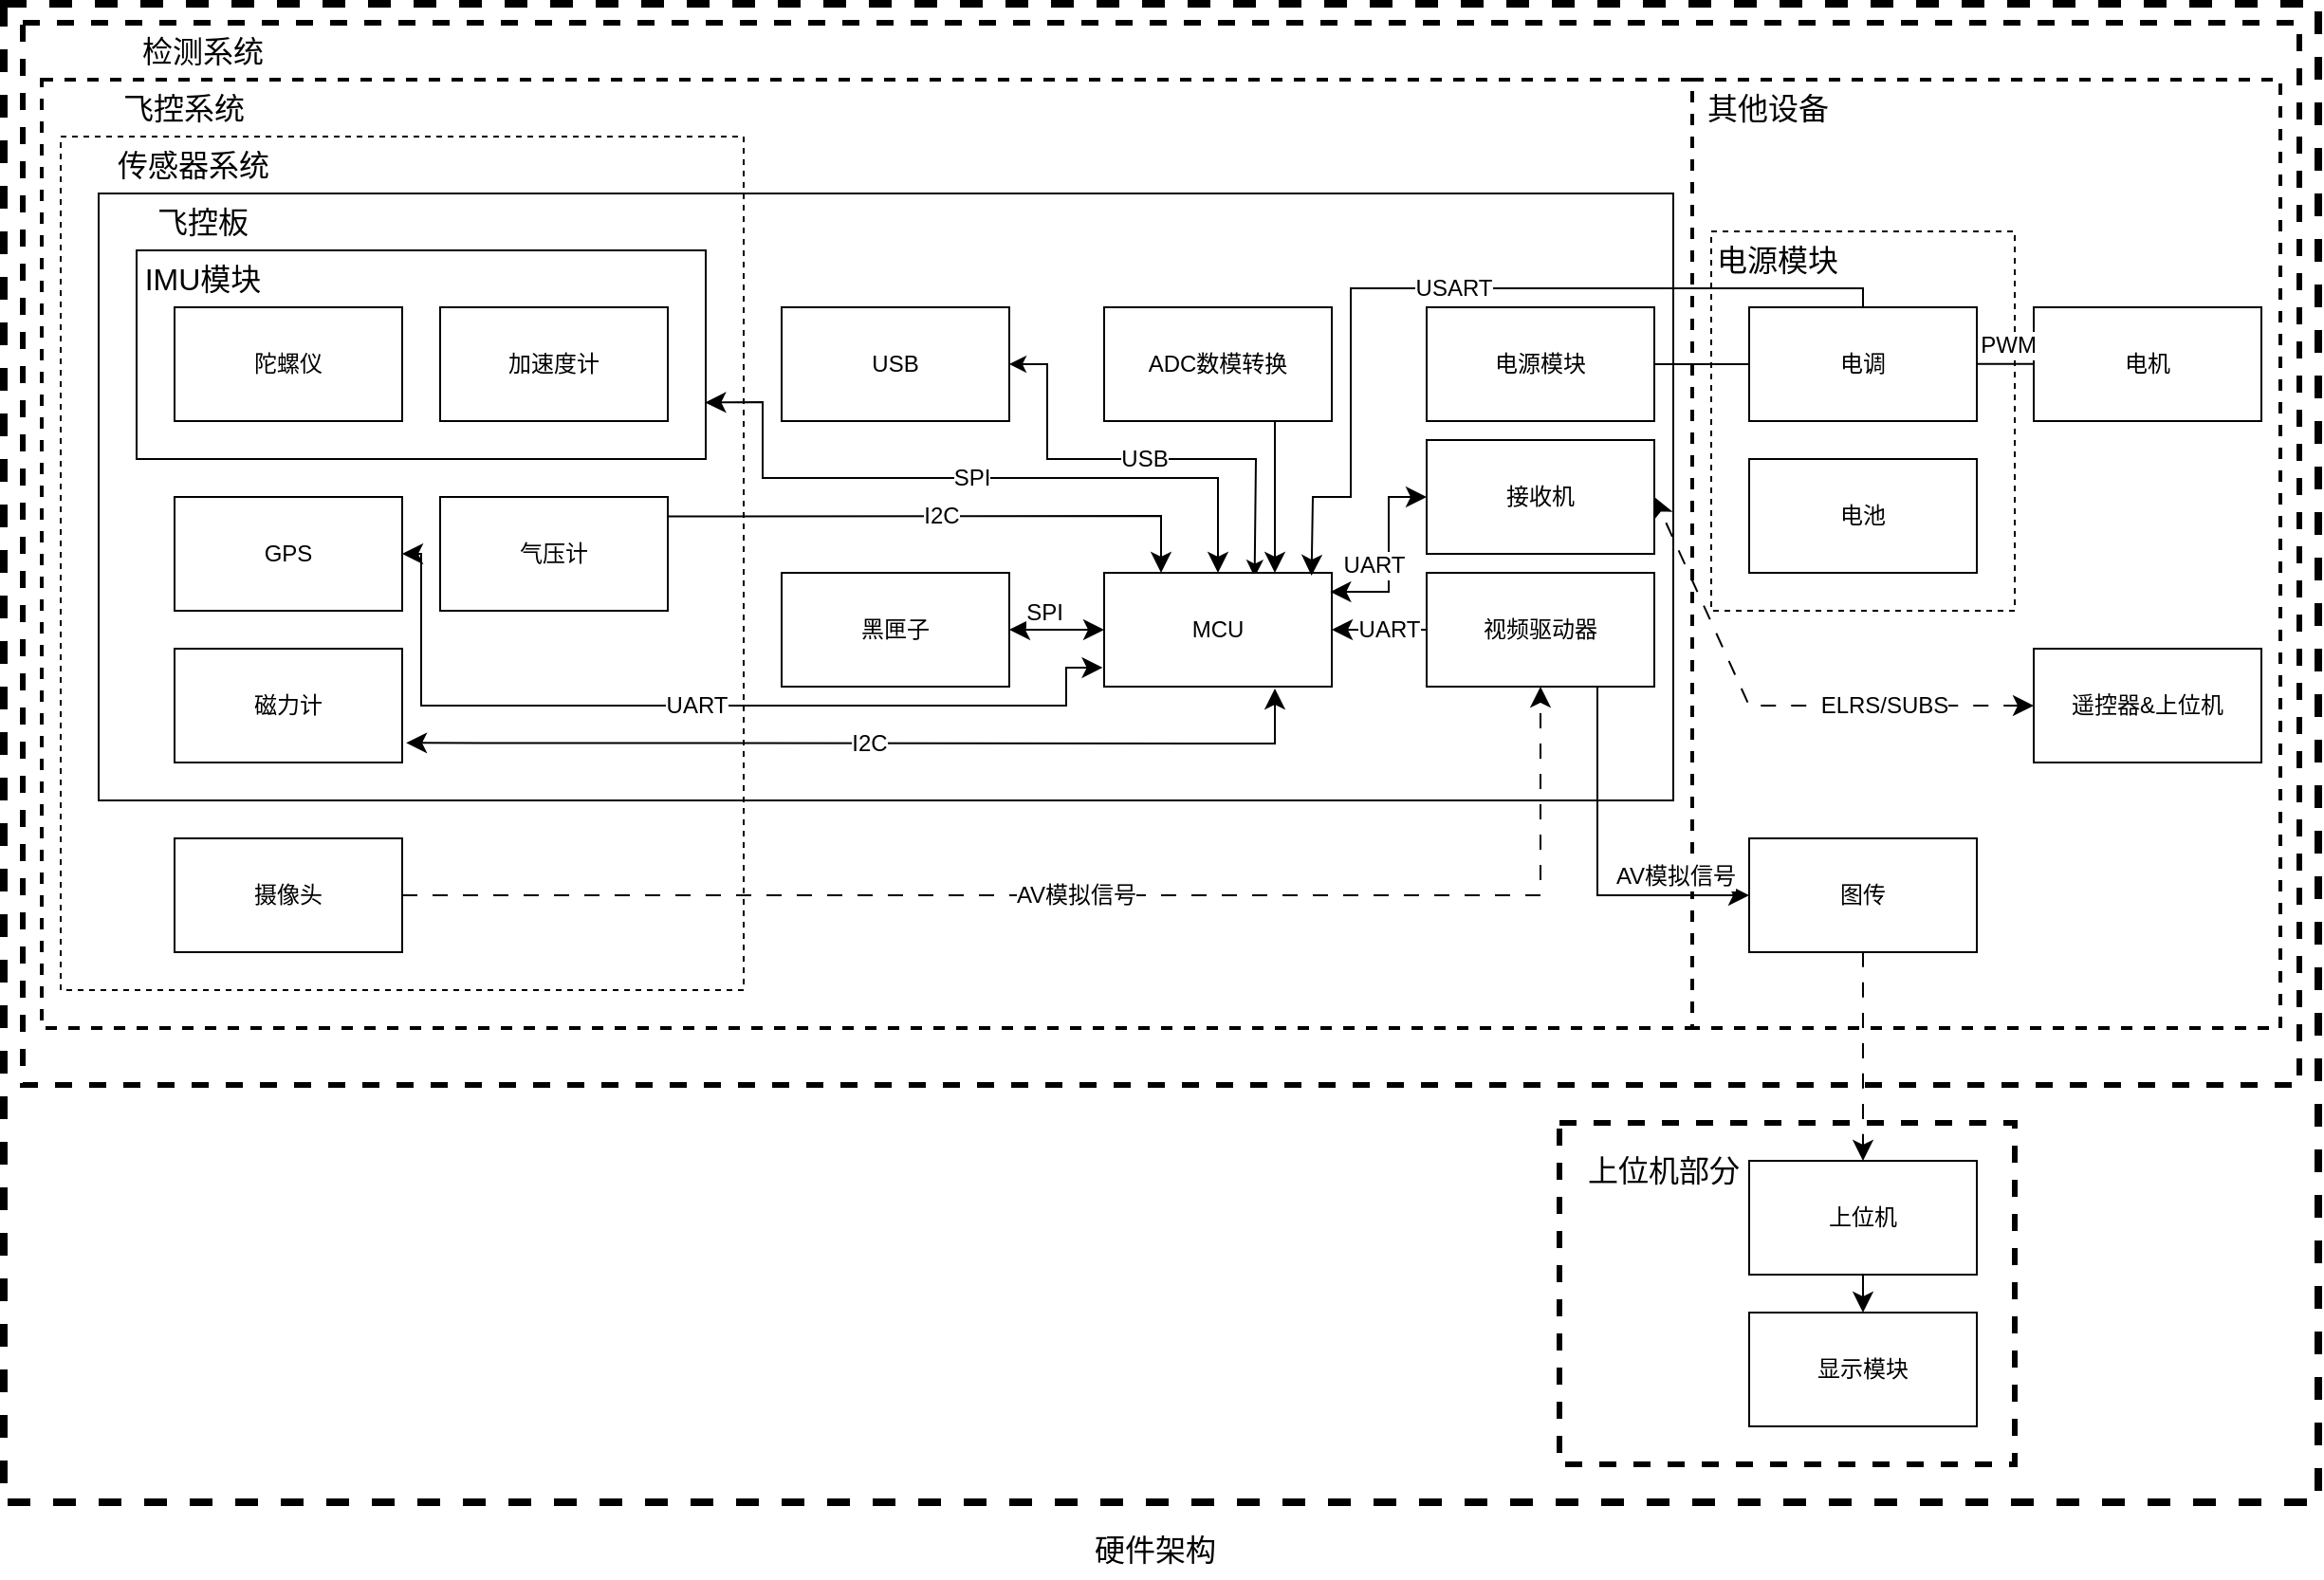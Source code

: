 <mxfile version="24.6.4" type="device" pages="2">
  <diagram id="C5RBs43oDa-KdzZeNtuy" name="硬件架构">
    <mxGraphModel dx="2012" dy="1432" grid="1" gridSize="10" guides="1" tooltips="1" connect="1" arrows="1" fold="1" page="1" pageScale="1" pageWidth="1654" pageHeight="1169" math="1" shadow="0">
      <root>
        <mxCell id="WIyWlLk6GJQsqaUBKTNV-0" />
        <mxCell id="WIyWlLk6GJQsqaUBKTNV-1" parent="WIyWlLk6GJQsqaUBKTNV-0" />
        <mxCell id="TnVSL_w9nsZpXG7mcKR7-17" value="" style="rounded=0;whiteSpace=wrap;html=1;fillColor=none;dashed=1;strokeWidth=2;" parent="WIyWlLk6GJQsqaUBKTNV-1" vertex="1">
          <mxGeometry x="1110" y="240" width="310" height="500" as="geometry" />
        </mxCell>
        <mxCell id="TnVSL_w9nsZpXG7mcKR7-15" value="" style="rounded=0;whiteSpace=wrap;html=1;fillColor=none;dashed=1;strokeWidth=4;" parent="WIyWlLk6GJQsqaUBKTNV-1" vertex="1">
          <mxGeometry x="220" y="200" width="1220" height="790" as="geometry" />
        </mxCell>
        <mxCell id="TnVSL_w9nsZpXG7mcKR7-0" value="" style="rounded=0;whiteSpace=wrap;html=1;fillColor=none;dashed=1;strokeWidth=3;" parent="WIyWlLk6GJQsqaUBKTNV-1" vertex="1">
          <mxGeometry x="230" y="210" width="1200" height="560" as="geometry" />
        </mxCell>
        <mxCell id="0YSMYR0BDEywVhF84IDS-15" value="" style="rounded=0;whiteSpace=wrap;html=1;fillColor=none;dashed=1;strokeWidth=2;" parent="WIyWlLk6GJQsqaUBKTNV-1" vertex="1">
          <mxGeometry x="240" y="240" width="870" height="500" as="geometry" />
        </mxCell>
        <mxCell id="TnVSL_w9nsZpXG7mcKR7-9" value="" style="rounded=0;whiteSpace=wrap;html=1;dashed=1;fillColor=none;strokeWidth=3;" parent="WIyWlLk6GJQsqaUBKTNV-1" vertex="1">
          <mxGeometry x="1040" y="790" width="240" height="180" as="geometry" />
        </mxCell>
        <mxCell id="0YSMYR0BDEywVhF84IDS-18" value="" style="rounded=0;whiteSpace=wrap;html=1;fillColor=none;" parent="WIyWlLk6GJQsqaUBKTNV-1" vertex="1">
          <mxGeometry x="270" y="300" width="830" height="320" as="geometry" />
        </mxCell>
        <mxCell id="0YSMYR0BDEywVhF84IDS-10" value="" style="group;fillColor=none;strokeColor=default;dashed=1;container=0;" parent="WIyWlLk6GJQsqaUBKTNV-1" vertex="1" connectable="0">
          <mxGeometry x="250" y="270" width="360" height="450" as="geometry" />
        </mxCell>
        <mxCell id="0YSMYR0BDEywVhF84IDS-1" value="传感器系统" style="text;html=1;align=center;verticalAlign=middle;whiteSpace=wrap;rounded=0;fontSize=16;" parent="WIyWlLk6GJQsqaUBKTNV-1" vertex="1">
          <mxGeometry x="270" y="270" width="100" height="30" as="geometry" />
        </mxCell>
        <mxCell id="V2A-lgFZdCHgow1j0UfU-2" style="edgeStyle=none;curved=0;rounded=0;orthogonalLoop=1;jettySize=auto;html=1;entryX=-0.006;entryY=0.833;entryDx=0;entryDy=0;fontSize=12;startSize=8;endSize=8;exitX=1;exitY=0.5;exitDx=0;exitDy=0;startArrow=classic;startFill=1;entryPerimeter=0;" parent="WIyWlLk6GJQsqaUBKTNV-1" source="0YSMYR0BDEywVhF84IDS-11" target="0YSMYR0BDEywVhF84IDS-23" edge="1">
          <mxGeometry relative="1" as="geometry">
            <Array as="points">
              <mxPoint x="440" y="490" />
              <mxPoint x="440" y="530" />
              <mxPoint x="440" y="570" />
              <mxPoint x="780" y="570" />
              <mxPoint x="780" y="550" />
            </Array>
          </mxGeometry>
        </mxCell>
        <mxCell id="V2A-lgFZdCHgow1j0UfU-8" value="UART" style="edgeLabel;html=1;align=center;verticalAlign=middle;resizable=0;points=[];fontSize=12;" parent="V2A-lgFZdCHgow1j0UfU-2" vertex="1" connectable="0">
          <mxGeometry relative="1" as="geometry">
            <mxPoint as="offset" />
          </mxGeometry>
        </mxCell>
        <mxCell id="0YSMYR0BDEywVhF84IDS-11" value="GPS" style="rounded=0;whiteSpace=wrap;html=1;" parent="WIyWlLk6GJQsqaUBKTNV-1" vertex="1">
          <mxGeometry x="310" y="460" width="120" height="60" as="geometry" />
        </mxCell>
        <mxCell id="V2A-lgFZdCHgow1j0UfU-4" style="edgeStyle=none;curved=0;rounded=0;orthogonalLoop=1;jettySize=auto;html=1;exitX=0.984;exitY=0.171;exitDx=0;exitDy=0;entryX=0.25;entryY=0;entryDx=0;entryDy=0;fontSize=12;startSize=8;endSize=8;exitPerimeter=0;" parent="WIyWlLk6GJQsqaUBKTNV-1" source="0YSMYR0BDEywVhF84IDS-12" target="0YSMYR0BDEywVhF84IDS-23" edge="1">
          <mxGeometry relative="1" as="geometry">
            <Array as="points">
              <mxPoint x="830" y="470" />
            </Array>
          </mxGeometry>
        </mxCell>
        <mxCell id="V2A-lgFZdCHgow1j0UfU-5" value="I2C" style="edgeLabel;html=1;align=center;verticalAlign=middle;resizable=0;points=[];fontSize=12;" parent="V2A-lgFZdCHgow1j0UfU-4" vertex="1" connectable="0">
          <mxGeometry relative="1" as="geometry">
            <mxPoint as="offset" />
          </mxGeometry>
        </mxCell>
        <mxCell id="0YSMYR0BDEywVhF84IDS-12" value="气压计" style="rounded=0;whiteSpace=wrap;html=1;" parent="WIyWlLk6GJQsqaUBKTNV-1" vertex="1">
          <mxGeometry x="450" y="460" width="120" height="60" as="geometry" />
        </mxCell>
        <mxCell id="V2A-lgFZdCHgow1j0UfU-3" style="edgeStyle=none;curved=0;rounded=0;orthogonalLoop=1;jettySize=auto;html=1;exitX=1.017;exitY=0.828;exitDx=0;exitDy=0;fontSize=12;startSize=8;endSize=8;startArrow=classic;startFill=1;exitPerimeter=0;" parent="WIyWlLk6GJQsqaUBKTNV-1" source="0YSMYR0BDEywVhF84IDS-13" edge="1">
          <mxGeometry relative="1" as="geometry">
            <Array as="points">
              <mxPoint x="890" y="590" />
            </Array>
            <mxPoint x="890" y="561" as="targetPoint" />
          </mxGeometry>
        </mxCell>
        <mxCell id="V2A-lgFZdCHgow1j0UfU-7" value="I2C" style="edgeLabel;html=1;align=center;verticalAlign=middle;resizable=0;points=[];fontSize=12;" parent="V2A-lgFZdCHgow1j0UfU-3" vertex="1" connectable="0">
          <mxGeometry relative="1" as="geometry">
            <mxPoint as="offset" />
          </mxGeometry>
        </mxCell>
        <mxCell id="0YSMYR0BDEywVhF84IDS-13" value="磁力计" style="rounded=0;whiteSpace=wrap;html=1;" parent="WIyWlLk6GJQsqaUBKTNV-1" vertex="1">
          <mxGeometry x="310" y="540" width="120" height="60" as="geometry" />
        </mxCell>
        <mxCell id="V2A-lgFZdCHgow1j0UfU-17" style="edgeStyle=none;curved=0;rounded=0;orthogonalLoop=1;jettySize=auto;html=1;exitX=1;exitY=0.5;exitDx=0;exitDy=0;entryX=0.5;entryY=1;entryDx=0;entryDy=0;fontSize=12;startSize=8;endSize=8;dashed=1;dashPattern=8 8;" parent="WIyWlLk6GJQsqaUBKTNV-1" source="0YSMYR0BDEywVhF84IDS-14" target="0YSMYR0BDEywVhF84IDS-26" edge="1">
          <mxGeometry relative="1" as="geometry">
            <Array as="points">
              <mxPoint x="1030" y="670" />
            </Array>
          </mxGeometry>
        </mxCell>
        <mxCell id="V2A-lgFZdCHgow1j0UfU-18" value="AV模拟信号" style="edgeLabel;html=1;align=center;verticalAlign=middle;resizable=0;points=[];fontSize=12;" parent="V2A-lgFZdCHgow1j0UfU-17" vertex="1" connectable="0">
          <mxGeometry relative="1" as="geometry">
            <mxPoint as="offset" />
          </mxGeometry>
        </mxCell>
        <mxCell id="0YSMYR0BDEywVhF84IDS-14" value="摄像头" style="rounded=0;whiteSpace=wrap;html=1;" parent="WIyWlLk6GJQsqaUBKTNV-1" vertex="1">
          <mxGeometry x="310" y="640" width="120" height="60" as="geometry" />
        </mxCell>
        <mxCell id="V2A-lgFZdCHgow1j0UfU-9" style="edgeStyle=none;curved=0;rounded=0;orthogonalLoop=1;jettySize=auto;html=1;exitX=1;exitY=0.5;exitDx=0;exitDy=0;entryX=0.661;entryY=0.037;entryDx=0;entryDy=0;fontSize=12;startArrow=classic;startFill=1;entryPerimeter=0;" parent="WIyWlLk6GJQsqaUBKTNV-1" source="0YSMYR0BDEywVhF84IDS-17" target="0YSMYR0BDEywVhF84IDS-23" edge="1">
          <mxGeometry relative="1" as="geometry">
            <Array as="points">
              <mxPoint x="770" y="390" />
              <mxPoint x="770" y="440" />
              <mxPoint x="880" y="440" />
            </Array>
          </mxGeometry>
        </mxCell>
        <mxCell id="V2A-lgFZdCHgow1j0UfU-10" value="USB" style="edgeLabel;html=1;align=center;verticalAlign=middle;resizable=0;points=[];fontSize=12;" parent="V2A-lgFZdCHgow1j0UfU-9" vertex="1" connectable="0">
          <mxGeometry relative="1" as="geometry">
            <mxPoint as="offset" />
          </mxGeometry>
        </mxCell>
        <mxCell id="0YSMYR0BDEywVhF84IDS-17" value="USB" style="rounded=0;whiteSpace=wrap;html=1;" parent="WIyWlLk6GJQsqaUBKTNV-1" vertex="1">
          <mxGeometry x="630" y="360" width="120" height="60" as="geometry" />
        </mxCell>
        <mxCell id="0YSMYR0BDEywVhF84IDS-19" value="飞控板" style="text;html=1;align=center;verticalAlign=middle;whiteSpace=wrap;rounded=0;fontSize=16;" parent="WIyWlLk6GJQsqaUBKTNV-1" vertex="1">
          <mxGeometry x="290" y="300" width="70" height="30" as="geometry" />
        </mxCell>
        <mxCell id="0YSMYR0BDEywVhF84IDS-20" value="ADC数模转换" style="rounded=0;whiteSpace=wrap;html=1;" parent="WIyWlLk6GJQsqaUBKTNV-1" vertex="1">
          <mxGeometry x="800" y="360" width="120" height="60" as="geometry" />
        </mxCell>
        <mxCell id="0YSMYR0BDEywVhF84IDS-23" value="MCU" style="rounded=0;whiteSpace=wrap;html=1;" parent="WIyWlLk6GJQsqaUBKTNV-1" vertex="1">
          <mxGeometry x="800" y="500" width="120" height="60" as="geometry" />
        </mxCell>
        <mxCell id="0YSMYR0BDEywVhF84IDS-40" style="edgeStyle=none;curved=1;rounded=0;orthogonalLoop=1;jettySize=auto;html=1;exitX=1;exitY=0.5;exitDx=0;exitDy=0;entryX=0;entryY=0.5;entryDx=0;entryDy=0;fontSize=12;startSize=6;endSize=6;endArrow=none;endFill=0;" parent="WIyWlLk6GJQsqaUBKTNV-1" source="0YSMYR0BDEywVhF84IDS-24" target="0YSMYR0BDEywVhF84IDS-28" edge="1">
          <mxGeometry relative="1" as="geometry" />
        </mxCell>
        <mxCell id="0YSMYR0BDEywVhF84IDS-24" value="电源模块" style="rounded=0;whiteSpace=wrap;html=1;" parent="WIyWlLk6GJQsqaUBKTNV-1" vertex="1">
          <mxGeometry x="970" y="360" width="120" height="60" as="geometry" />
        </mxCell>
        <mxCell id="0YSMYR0BDEywVhF84IDS-25" value="黑匣子" style="rounded=0;whiteSpace=wrap;html=1;" parent="WIyWlLk6GJQsqaUBKTNV-1" vertex="1">
          <mxGeometry x="630" y="500" width="120" height="60" as="geometry" />
        </mxCell>
        <mxCell id="V2A-lgFZdCHgow1j0UfU-15" style="edgeStyle=none;curved=0;rounded=0;orthogonalLoop=1;jettySize=auto;html=1;exitX=0;exitY=0.5;exitDx=0;exitDy=0;entryX=1;entryY=0.5;entryDx=0;entryDy=0;fontSize=12;startSize=8;endSize=8;" parent="WIyWlLk6GJQsqaUBKTNV-1" source="0YSMYR0BDEywVhF84IDS-26" target="0YSMYR0BDEywVhF84IDS-23" edge="1">
          <mxGeometry relative="1" as="geometry" />
        </mxCell>
        <mxCell id="V2A-lgFZdCHgow1j0UfU-16" value="UART" style="edgeLabel;html=1;align=center;verticalAlign=middle;resizable=0;points=[];fontSize=12;" parent="V2A-lgFZdCHgow1j0UfU-15" vertex="1" connectable="0">
          <mxGeometry relative="1" as="geometry">
            <mxPoint x="5" as="offset" />
          </mxGeometry>
        </mxCell>
        <mxCell id="V2A-lgFZdCHgow1j0UfU-20" style="edgeStyle=none;curved=0;rounded=0;orthogonalLoop=1;jettySize=auto;html=1;exitX=0.75;exitY=1;exitDx=0;exitDy=0;entryX=0;entryY=0.5;entryDx=0;entryDy=0;fontSize=12;startSize=8;endSize=8;" parent="WIyWlLk6GJQsqaUBKTNV-1" source="0YSMYR0BDEywVhF84IDS-26" target="V2A-lgFZdCHgow1j0UfU-19" edge="1">
          <mxGeometry relative="1" as="geometry">
            <Array as="points">
              <mxPoint x="1060" y="670" />
              <mxPoint x="1120" y="670" />
            </Array>
          </mxGeometry>
        </mxCell>
        <mxCell id="V2A-lgFZdCHgow1j0UfU-22" value="AV模拟信号" style="edgeLabel;html=1;align=center;verticalAlign=middle;resizable=0;points=[];fontSize=12;" parent="V2A-lgFZdCHgow1j0UfU-20" vertex="1" connectable="0">
          <mxGeometry relative="1" as="geometry">
            <mxPoint x="41" y="5" as="offset" />
          </mxGeometry>
        </mxCell>
        <mxCell id="0YSMYR0BDEywVhF84IDS-26" value="视频驱动器" style="rounded=0;whiteSpace=wrap;html=1;" parent="WIyWlLk6GJQsqaUBKTNV-1" vertex="1">
          <mxGeometry x="970" y="500" width="120" height="60" as="geometry" />
        </mxCell>
        <mxCell id="0YSMYR0BDEywVhF84IDS-16" value="飞控系统" style="text;html=1;align=center;verticalAlign=middle;whiteSpace=wrap;rounded=0;fontSize=16;" parent="WIyWlLk6GJQsqaUBKTNV-1" vertex="1">
          <mxGeometry x="270" y="240" width="90" height="30" as="geometry" />
        </mxCell>
        <mxCell id="0YSMYR0BDEywVhF84IDS-30" value="电机" style="rounded=0;whiteSpace=wrap;html=1;" parent="WIyWlLk6GJQsqaUBKTNV-1" vertex="1">
          <mxGeometry x="1290" y="360" width="120" height="60" as="geometry" />
        </mxCell>
        <mxCell id="0YSMYR0BDEywVhF84IDS-31" value="" style="rounded=0;whiteSpace=wrap;html=1;fillColor=none;dashed=1;strokeWidth=1;" parent="WIyWlLk6GJQsqaUBKTNV-1" vertex="1">
          <mxGeometry x="1120" y="320" width="160" height="200" as="geometry" />
        </mxCell>
        <mxCell id="TnVSL_w9nsZpXG7mcKR7-13" style="edgeStyle=none;curved=0;rounded=0;orthogonalLoop=1;jettySize=auto;html=1;exitX=0.5;exitY=0;exitDx=0;exitDy=0;entryX=0.911;entryY=0.025;entryDx=0;entryDy=0;fontSize=12;startSize=8;endSize=8;entryPerimeter=0;" parent="WIyWlLk6GJQsqaUBKTNV-1" source="0YSMYR0BDEywVhF84IDS-28" target="0YSMYR0BDEywVhF84IDS-23" edge="1">
          <mxGeometry relative="1" as="geometry">
            <Array as="points">
              <mxPoint x="1200" y="350" />
              <mxPoint x="930" y="350" />
              <mxPoint x="930" y="460" />
              <mxPoint x="910" y="460" />
            </Array>
          </mxGeometry>
        </mxCell>
        <mxCell id="TnVSL_w9nsZpXG7mcKR7-14" value="USART" style="edgeLabel;html=1;align=center;verticalAlign=middle;resizable=0;points=[];fontSize=12;" parent="TnVSL_w9nsZpXG7mcKR7-13" vertex="1" connectable="0">
          <mxGeometry relative="1" as="geometry">
            <mxPoint as="offset" />
          </mxGeometry>
        </mxCell>
        <mxCell id="0YSMYR0BDEywVhF84IDS-28" value="电调" style="rounded=0;whiteSpace=wrap;html=1;" parent="WIyWlLk6GJQsqaUBKTNV-1" vertex="1">
          <mxGeometry x="1140" y="360" width="120" height="60" as="geometry" />
        </mxCell>
        <mxCell id="0YSMYR0BDEywVhF84IDS-29" value="电池" style="rounded=0;whiteSpace=wrap;html=1;" parent="WIyWlLk6GJQsqaUBKTNV-1" vertex="1">
          <mxGeometry x="1140" y="440" width="120" height="60" as="geometry" />
        </mxCell>
        <mxCell id="0YSMYR0BDEywVhF84IDS-32" value="电源模块" style="text;html=1;align=center;verticalAlign=middle;whiteSpace=wrap;rounded=0;fontSize=16;" parent="WIyWlLk6GJQsqaUBKTNV-1" vertex="1">
          <mxGeometry x="1120" y="320" width="70" height="30" as="geometry" />
        </mxCell>
        <mxCell id="0YSMYR0BDEywVhF84IDS-36" value="" style="endArrow=none;html=1;rounded=0;fontSize=12;curved=1;" parent="WIyWlLk6GJQsqaUBKTNV-1" edge="1">
          <mxGeometry width="50" height="50" relative="1" as="geometry">
            <mxPoint x="1260" y="389.86" as="sourcePoint" />
            <mxPoint x="1290" y="389.86" as="targetPoint" />
          </mxGeometry>
        </mxCell>
        <mxCell id="0YSMYR0BDEywVhF84IDS-37" value="PWM&amp;nbsp;" style="edgeLabel;html=1;align=center;verticalAlign=middle;resizable=0;points=[];fontSize=12;" parent="0YSMYR0BDEywVhF84IDS-36" vertex="1" connectable="0">
          <mxGeometry relative="1" as="geometry">
            <mxPoint x="3" y="-10" as="offset" />
          </mxGeometry>
        </mxCell>
        <mxCell id="0YSMYR0BDEywVhF84IDS-44" value="" style="endArrow=classic;html=1;rounded=0;fontSize=12;startSize=8;endSize=8;curved=0;entryX=0;entryY=0.5;entryDx=0;entryDy=0;exitX=1;exitY=0.5;exitDx=0;exitDy=0;startArrow=classic;startFill=1;" parent="WIyWlLk6GJQsqaUBKTNV-1" source="0YSMYR0BDEywVhF84IDS-25" target="0YSMYR0BDEywVhF84IDS-23" edge="1">
          <mxGeometry width="50" height="50" relative="1" as="geometry">
            <mxPoint x="887" y="520" as="sourcePoint" />
            <mxPoint x="937" y="470" as="targetPoint" />
            <Array as="points" />
          </mxGeometry>
        </mxCell>
        <mxCell id="0YSMYR0BDEywVhF84IDS-45" value="SPI&amp;nbsp;" style="edgeLabel;html=1;align=center;verticalAlign=middle;resizable=0;points=[];fontSize=12;" parent="0YSMYR0BDEywVhF84IDS-44" vertex="1" connectable="0">
          <mxGeometry relative="1" as="geometry">
            <mxPoint x="-5" y="-9" as="offset" />
          </mxGeometry>
        </mxCell>
        <mxCell id="V2A-lgFZdCHgow1j0UfU-0" style="edgeStyle=none;curved=0;rounded=0;orthogonalLoop=1;jettySize=auto;html=1;entryX=0.5;entryY=0;entryDx=0;entryDy=0;fontSize=12;startSize=8;endSize=8;exitX=0.999;exitY=0.729;exitDx=0;exitDy=0;startArrow=classic;startFill=1;exitPerimeter=0;" parent="WIyWlLk6GJQsqaUBKTNV-1" source="0YSMYR0BDEywVhF84IDS-5" target="0YSMYR0BDEywVhF84IDS-23" edge="1">
          <mxGeometry relative="1" as="geometry">
            <mxPoint x="507" y="440" as="sourcePoint" />
            <Array as="points">
              <mxPoint x="620" y="410" />
              <mxPoint x="620" y="450" />
              <mxPoint x="860" y="450" />
            </Array>
          </mxGeometry>
        </mxCell>
        <mxCell id="V2A-lgFZdCHgow1j0UfU-1" value="SPI" style="edgeLabel;html=1;align=center;verticalAlign=middle;resizable=0;points=[];fontSize=12;" parent="V2A-lgFZdCHgow1j0UfU-0" vertex="1" connectable="0">
          <mxGeometry relative="1" as="geometry">
            <mxPoint as="offset" />
          </mxGeometry>
        </mxCell>
        <mxCell id="V2A-lgFZdCHgow1j0UfU-12" style="edgeStyle=none;curved=0;rounded=0;orthogonalLoop=1;jettySize=auto;html=1;exitX=0.75;exitY=1;exitDx=0;exitDy=0;entryX=0.75;entryY=0;entryDx=0;entryDy=0;fontSize=12;startSize=8;endSize=8;" parent="WIyWlLk6GJQsqaUBKTNV-1" source="0YSMYR0BDEywVhF84IDS-20" target="0YSMYR0BDEywVhF84IDS-23" edge="1">
          <mxGeometry relative="1" as="geometry" />
        </mxCell>
        <mxCell id="V2A-lgFZdCHgow1j0UfU-19" value="图传" style="rounded=0;whiteSpace=wrap;html=1;" parent="WIyWlLk6GJQsqaUBKTNV-1" vertex="1">
          <mxGeometry x="1140" y="640" width="120" height="60" as="geometry" />
        </mxCell>
        <mxCell id="V2A-lgFZdCHgow1j0UfU-24" style="edgeStyle=none;curved=0;rounded=0;orthogonalLoop=1;jettySize=auto;html=1;exitX=0;exitY=0.5;exitDx=0;exitDy=0;entryX=0.993;entryY=0.167;entryDx=0;entryDy=0;fontSize=12;startSize=8;endSize=8;startArrow=classic;startFill=1;entryPerimeter=0;" parent="WIyWlLk6GJQsqaUBKTNV-1" source="V2A-lgFZdCHgow1j0UfU-23" target="0YSMYR0BDEywVhF84IDS-23" edge="1">
          <mxGeometry relative="1" as="geometry">
            <Array as="points">
              <mxPoint x="950" y="460" />
              <mxPoint x="950" y="510" />
            </Array>
          </mxGeometry>
        </mxCell>
        <mxCell id="V2A-lgFZdCHgow1j0UfU-25" value="UART" style="edgeLabel;html=1;align=center;verticalAlign=middle;resizable=0;points=[];fontSize=12;" parent="V2A-lgFZdCHgow1j0UfU-24" vertex="1" connectable="0">
          <mxGeometry relative="1" as="geometry">
            <mxPoint x="-8" y="5" as="offset" />
          </mxGeometry>
        </mxCell>
        <mxCell id="V2A-lgFZdCHgow1j0UfU-23" value="接收机" style="rounded=0;whiteSpace=wrap;html=1;" parent="WIyWlLk6GJQsqaUBKTNV-1" vertex="1">
          <mxGeometry x="970" y="430" width="120" height="60" as="geometry" />
        </mxCell>
        <mxCell id="V2A-lgFZdCHgow1j0UfU-28" style="edgeStyle=none;curved=0;rounded=0;orthogonalLoop=1;jettySize=auto;html=1;exitX=0;exitY=0.5;exitDx=0;exitDy=0;entryX=1;entryY=0.5;entryDx=0;entryDy=0;fontSize=12;startSize=8;endSize=8;startArrow=classic;startFill=1;dashed=1;dashPattern=8 8;" parent="WIyWlLk6GJQsqaUBKTNV-1" source="V2A-lgFZdCHgow1j0UfU-27" target="V2A-lgFZdCHgow1j0UfU-23" edge="1">
          <mxGeometry relative="1" as="geometry">
            <Array as="points">
              <mxPoint x="1140" y="570" />
            </Array>
          </mxGeometry>
        </mxCell>
        <mxCell id="V2A-lgFZdCHgow1j0UfU-29" value="ELRS/SUBS" style="edgeLabel;html=1;align=center;verticalAlign=middle;resizable=0;points=[];fontSize=12;" parent="V2A-lgFZdCHgow1j0UfU-28" vertex="1" connectable="0">
          <mxGeometry relative="1" as="geometry">
            <mxPoint x="56" as="offset" />
          </mxGeometry>
        </mxCell>
        <mxCell id="V2A-lgFZdCHgow1j0UfU-27" value="遥控器&amp;amp;上位机" style="rounded=0;whiteSpace=wrap;html=1;" parent="WIyWlLk6GJQsqaUBKTNV-1" vertex="1">
          <mxGeometry x="1290" y="540" width="120" height="60" as="geometry" />
        </mxCell>
        <mxCell id="TnVSL_w9nsZpXG7mcKR7-1" value="检测系统" style="text;html=1;align=center;verticalAlign=middle;whiteSpace=wrap;rounded=0;fontSize=16;" parent="WIyWlLk6GJQsqaUBKTNV-1" vertex="1">
          <mxGeometry x="290" y="210" width="70" height="30" as="geometry" />
        </mxCell>
        <mxCell id="TnVSL_w9nsZpXG7mcKR7-3" style="edgeStyle=none;curved=1;rounded=0;orthogonalLoop=1;jettySize=auto;html=1;exitX=0.5;exitY=1;exitDx=0;exitDy=0;entryX=0.5;entryY=0;entryDx=0;entryDy=0;fontSize=12;startSize=8;endSize=8;dashed=1;dashPattern=8 8;" parent="WIyWlLk6GJQsqaUBKTNV-1" source="V2A-lgFZdCHgow1j0UfU-19" target="TnVSL_w9nsZpXG7mcKR7-6" edge="1">
          <mxGeometry relative="1" as="geometry">
            <mxPoint x="1198.64" y="782.16" as="targetPoint" />
          </mxGeometry>
        </mxCell>
        <mxCell id="TnVSL_w9nsZpXG7mcKR7-5" style="edgeStyle=none;curved=1;rounded=0;orthogonalLoop=1;jettySize=auto;html=1;exitX=0.5;exitY=0;exitDx=0;exitDy=0;fontSize=12;startSize=8;endSize=8;" parent="WIyWlLk6GJQsqaUBKTNV-1" edge="1">
          <mxGeometry relative="1" as="geometry">
            <mxPoint x="1387" y="770.0" as="sourcePoint" />
            <mxPoint x="1387" y="770.0" as="targetPoint" />
          </mxGeometry>
        </mxCell>
        <mxCell id="TnVSL_w9nsZpXG7mcKR7-8" value="" style="edgeStyle=none;curved=1;rounded=0;orthogonalLoop=1;jettySize=auto;html=1;fontSize=12;startSize=8;endSize=8;" parent="WIyWlLk6GJQsqaUBKTNV-1" source="TnVSL_w9nsZpXG7mcKR7-6" target="TnVSL_w9nsZpXG7mcKR7-7" edge="1">
          <mxGeometry relative="1" as="geometry" />
        </mxCell>
        <mxCell id="TnVSL_w9nsZpXG7mcKR7-6" value="上位机" style="rounded=0;whiteSpace=wrap;html=1;" parent="WIyWlLk6GJQsqaUBKTNV-1" vertex="1">
          <mxGeometry x="1140" y="810" width="120" height="60" as="geometry" />
        </mxCell>
        <mxCell id="TnVSL_w9nsZpXG7mcKR7-7" value="显示模块" style="whiteSpace=wrap;html=1;rounded=0;" parent="WIyWlLk6GJQsqaUBKTNV-1" vertex="1">
          <mxGeometry x="1140" y="890" width="120" height="60" as="geometry" />
        </mxCell>
        <mxCell id="TnVSL_w9nsZpXG7mcKR7-10" value="上位机部分" style="text;html=1;align=center;verticalAlign=middle;whiteSpace=wrap;rounded=0;fontSize=16;" parent="WIyWlLk6GJQsqaUBKTNV-1" vertex="1">
          <mxGeometry x="1050" y="800" width="90" height="30" as="geometry" />
        </mxCell>
        <mxCell id="TnVSL_w9nsZpXG7mcKR7-11" style="edgeStyle=none;curved=1;rounded=0;orthogonalLoop=1;jettySize=auto;html=1;exitX=0.5;exitY=0;exitDx=0;exitDy=0;fontSize=12;startSize=8;endSize=8;" parent="WIyWlLk6GJQsqaUBKTNV-1" source="0YSMYR0BDEywVhF84IDS-28" target="0YSMYR0BDEywVhF84IDS-28" edge="1">
          <mxGeometry relative="1" as="geometry" />
        </mxCell>
        <mxCell id="TnVSL_w9nsZpXG7mcKR7-16" value="硬件架构" style="text;html=1;align=center;verticalAlign=middle;whiteSpace=wrap;rounded=0;fontSize=16;" parent="WIyWlLk6GJQsqaUBKTNV-1" vertex="1">
          <mxGeometry x="787" y="1000" width="80" height="30" as="geometry" />
        </mxCell>
        <mxCell id="TnVSL_w9nsZpXG7mcKR7-18" value="其他设备" style="text;html=1;align=center;verticalAlign=middle;whiteSpace=wrap;rounded=0;fontSize=16;" parent="WIyWlLk6GJQsqaUBKTNV-1" vertex="1">
          <mxGeometry x="1110" y="240" width="80" height="30" as="geometry" />
        </mxCell>
        <mxCell id="TnVSL_w9nsZpXG7mcKR7-19" style="edgeStyle=none;curved=1;rounded=0;orthogonalLoop=1;jettySize=auto;html=1;exitX=0.5;exitY=1;exitDx=0;exitDy=0;fontSize=12;startSize=8;endSize=8;" parent="WIyWlLk6GJQsqaUBKTNV-1" source="TnVSL_w9nsZpXG7mcKR7-18" target="TnVSL_w9nsZpXG7mcKR7-18" edge="1">
          <mxGeometry relative="1" as="geometry" />
        </mxCell>
        <mxCell id="0YSMYR0BDEywVhF84IDS-5" value="" style="rounded=0;whiteSpace=wrap;html=1;fillColor=none;" parent="WIyWlLk6GJQsqaUBKTNV-1" vertex="1">
          <mxGeometry x="290" y="330" width="300" height="110" as="geometry" />
        </mxCell>
        <mxCell id="0YSMYR0BDEywVhF84IDS-6" value="IMU模块" style="text;html=1;align=center;verticalAlign=middle;whiteSpace=wrap;rounded=0;fontSize=16;" parent="WIyWlLk6GJQsqaUBKTNV-1" vertex="1">
          <mxGeometry x="290" y="330" width="70" height="30" as="geometry" />
        </mxCell>
        <mxCell id="0YSMYR0BDEywVhF84IDS-7" value="加速度计" style="rounded=0;whiteSpace=wrap;html=1;" parent="WIyWlLk6GJQsqaUBKTNV-1" vertex="1">
          <mxGeometry x="450" y="360" width="120" height="60" as="geometry" />
        </mxCell>
        <mxCell id="0YSMYR0BDEywVhF84IDS-8" value="陀螺仪" style="rounded=0;whiteSpace=wrap;html=1;" parent="WIyWlLk6GJQsqaUBKTNV-1" vertex="1">
          <mxGeometry x="310" y="360" width="120" height="60" as="geometry" />
        </mxCell>
      </root>
    </mxGraphModel>
  </diagram>
  <diagram id="7jk8ZJs5iwjiGZXWGJKZ" name="软件控制流程图">
    <mxGraphModel dx="3449" dy="2454" grid="1" gridSize="10" guides="1" tooltips="1" connect="1" arrows="1" fold="1" page="1" pageScale="1" pageWidth="1169" pageHeight="1654" background="none" math="1" shadow="0">
      <root>
        <mxCell id="0" />
        <mxCell id="1" parent="0" />
        <mxCell id="w_dKEn0cU2W3Prh6kk5N-1" value="" style="rounded=1;whiteSpace=wrap;html=1;fillColor=none;dashed=1;arcSize=3;" parent="1" vertex="1">
          <mxGeometry x="88" y="1810" width="994" height="850" as="geometry" />
        </mxCell>
        <mxCell id="rVAHL7_RWKZW1T58zfoD-30" value="" style="rounded=1;whiteSpace=wrap;html=1;fillColor=none;dashed=1;arcSize=5;" parent="1" vertex="1">
          <mxGeometry x="304" y="1840" width="560" height="340" as="geometry" />
        </mxCell>
        <mxCell id="smks-QdOnxBjkIpPTdev-79" value="YＯLＯv3&lt;br&gt;单帧目标检测算法" style="whiteSpace=wrap;html=1;" parent="1" vertex="1">
          <mxGeometry x="454" y="1860" width="120" height="60" as="geometry" />
        </mxCell>
        <mxCell id="w_dKEn0cU2W3Prh6kk5N-23" value="" style="rounded=1;whiteSpace=wrap;html=1;fillColor=none;dashed=1;arcSize=8;" parent="1" vertex="1">
          <mxGeometry x="734" y="267" width="310" height="1120" as="geometry" />
        </mxCell>
        <mxCell id="w_dKEn0cU2W3Prh6kk5N-3" value="" style="rounded=1;whiteSpace=wrap;html=1;fillColor=none;dashed=1;arcSize=6;" parent="1" vertex="1">
          <mxGeometry x="124" y="402" width="500" height="850" as="geometry" />
        </mxCell>
        <mxCell id="rVAHL7_RWKZW1T58zfoD-28" value="" style="rounded=1;whiteSpace=wrap;html=1;fillColor=none;dashed=1;arcSize=8;" parent="1" vertex="1">
          <mxGeometry x="240" y="2320" width="811" height="170" as="geometry" />
        </mxCell>
        <mxCell id="CilWWsRJ8J9FldTJaQo6-6" style="edgeStyle=none;curved=1;rounded=0;orthogonalLoop=1;jettySize=auto;html=1;exitX=0.5;exitY=1;exitDx=0;exitDy=0;entryX=0.5;entryY=0;entryDx=0;entryDy=0;fontSize=12;startSize=8;endSize=8;" parent="1" source="CilWWsRJ8J9FldTJaQo6-1" target="CilWWsRJ8J9FldTJaQo6-5" edge="1">
          <mxGeometry relative="1" as="geometry" />
        </mxCell>
        <mxCell id="CilWWsRJ8J9FldTJaQo6-1" value="开始" style="rounded=1;whiteSpace=wrap;html=1;arcSize=50;" parent="1" vertex="1">
          <mxGeometry x="314" y="412" width="120" height="60" as="geometry" />
        </mxCell>
        <mxCell id="CilWWsRJ8J9FldTJaQo6-4" value="结束" style="rounded=1;whiteSpace=wrap;html=1;arcSize=50;" parent="1" vertex="1">
          <mxGeometry x="314" y="1172" width="120" height="60" as="geometry" />
        </mxCell>
        <mxCell id="Ea9iT0A6i0U-_SVe9fDM-36" style="edgeStyle=none;curved=1;rounded=0;orthogonalLoop=1;jettySize=auto;html=1;exitX=0.5;exitY=1;exitDx=0;exitDy=0;fontSize=12;startSize=8;endSize=8;" parent="1" source="CilWWsRJ8J9FldTJaQo6-5" edge="1">
          <mxGeometry relative="1" as="geometry">
            <mxPoint x="374" y="567" as="targetPoint" />
          </mxGeometry>
        </mxCell>
        <mxCell id="CilWWsRJ8J9FldTJaQo6-5" value="&lt;span style=&quot;color: rgb(44, 44, 54); font-family: -apple-system, BlinkMacSystemFont, &amp;quot;Segoe UI&amp;quot;, &amp;quot;Noto Sans&amp;quot;, Helvetica, Arial, sans-serif, &amp;quot;Apple Color Emoji&amp;quot;, &amp;quot;Segoe UI Emoji&amp;quot;; font-size: 16px; text-align: left; background-color: rgb(255, 255, 255);&quot;&gt;上电自检&lt;/span&gt;" style="rounded=0;whiteSpace=wrap;html=1;" parent="1" vertex="1">
          <mxGeometry x="314" y="492" width="120" height="60" as="geometry" />
        </mxCell>
        <mxCell id="Ea9iT0A6i0U-_SVe9fDM-4" style="edgeStyle=none;curved=0;rounded=0;orthogonalLoop=1;jettySize=auto;html=1;exitX=1;exitY=0.5;exitDx=0;exitDy=0;fontSize=12;startSize=8;endSize=8;entryX=0;entryY=0.5;entryDx=0;entryDy=0;" parent="1" source="Ea9iT0A6i0U-_SVe9fDM-2" target="Ea9iT0A6i0U-_SVe9fDM-69" edge="1">
          <mxGeometry relative="1" as="geometry">
            <mxPoint x="499" y="707" as="targetPoint" />
          </mxGeometry>
        </mxCell>
        <mxCell id="Ea9iT0A6i0U-_SVe9fDM-8" value="否" style="edgeLabel;html=1;align=center;verticalAlign=middle;resizable=0;points=[];fontSize=12;" parent="Ea9iT0A6i0U-_SVe9fDM-4" vertex="1" connectable="0">
          <mxGeometry relative="1" as="geometry">
            <mxPoint x="-9" as="offset" />
          </mxGeometry>
        </mxCell>
        <mxCell id="Ea9iT0A6i0U-_SVe9fDM-12" style="edgeStyle=none;curved=1;rounded=0;orthogonalLoop=1;jettySize=auto;html=1;exitX=0.5;exitY=1;exitDx=0;exitDy=0;fontSize=12;startSize=8;endSize=8;entryX=0.5;entryY=0;entryDx=0;entryDy=0;" parent="1" source="Ea9iT0A6i0U-_SVe9fDM-2" target="w_dKEn0cU2W3Prh6kk5N-14" edge="1">
          <mxGeometry relative="1" as="geometry">
            <mxPoint x="369" y="1092" as="targetPoint" />
          </mxGeometry>
        </mxCell>
        <mxCell id="Ea9iT0A6i0U-_SVe9fDM-47" style="edgeStyle=none;curved=1;rounded=0;orthogonalLoop=1;jettySize=auto;html=1;exitX=0.5;exitY=0;exitDx=0;exitDy=0;fontSize=12;startSize=8;endSize=8;endArrow=none;endFill=0;startArrow=classic;startFill=1;" parent="1" source="Ea9iT0A6i0U-_SVe9fDM-2" edge="1">
          <mxGeometry relative="1" as="geometry">
            <mxPoint x="374" y="647" as="targetPoint" />
          </mxGeometry>
        </mxCell>
        <mxCell id="smks-QdOnxBjkIpPTdev-61" style="edgeStyle=none;curved=1;rounded=0;orthogonalLoop=1;jettySize=auto;html=1;exitX=0;exitY=0.5;exitDx=0;exitDy=0;entryX=0;entryY=0.5;entryDx=0;entryDy=0;fontSize=12;startSize=8;endSize=8;" parent="1" source="Ea9iT0A6i0U-_SVe9fDM-2" target="smks-QdOnxBjkIpPTdev-52" edge="1">
          <mxGeometry relative="1" as="geometry">
            <Array as="points">
              <mxPoint x="184" y="732" />
              <mxPoint x="184" y="972" />
            </Array>
          </mxGeometry>
        </mxCell>
        <mxCell id="Ea9iT0A6i0U-_SVe9fDM-2" value="飞控板各个模块是否正常" style="rhombus;whiteSpace=wrap;html=1;" parent="1" vertex="1">
          <mxGeometry x="294" y="672" width="160" height="80" as="geometry" />
        </mxCell>
        <mxCell id="Ea9iT0A6i0U-_SVe9fDM-13" value="摄像头" style="rounded=0;whiteSpace=wrap;html=1;" parent="1" vertex="1">
          <mxGeometry x="134" y="592" width="60" height="40" as="geometry" />
        </mxCell>
        <mxCell id="Ea9iT0A6i0U-_SVe9fDM-15" value="加速度计" style="rounded=0;whiteSpace=wrap;html=1;" parent="1" vertex="1">
          <mxGeometry x="194" y="592" width="60" height="40" as="geometry" />
        </mxCell>
        <mxCell id="Ea9iT0A6i0U-_SVe9fDM-17" value="陀螺仪" style="rounded=0;whiteSpace=wrap;html=1;" parent="1" vertex="1">
          <mxGeometry x="254" y="592" width="60" height="40" as="geometry" />
        </mxCell>
        <mxCell id="Ea9iT0A6i0U-_SVe9fDM-18" value="气压计" style="rounded=0;whiteSpace=wrap;html=1;" parent="1" vertex="1">
          <mxGeometry x="314" y="592" width="60" height="40" as="geometry" />
        </mxCell>
        <mxCell id="Ea9iT0A6i0U-_SVe9fDM-19" value="GPS" style="rounded=0;whiteSpace=wrap;html=1;" parent="1" vertex="1">
          <mxGeometry x="374" y="592" width="60" height="40" as="geometry" />
        </mxCell>
        <mxCell id="Ea9iT0A6i0U-_SVe9fDM-20" value="磁力计" style="rounded=0;whiteSpace=wrap;html=1;" parent="1" vertex="1">
          <mxGeometry x="434" y="592" width="60" height="40" as="geometry" />
        </mxCell>
        <mxCell id="Ea9iT0A6i0U-_SVe9fDM-21" value="飞控" style="rounded=0;whiteSpace=wrap;html=1;" parent="1" vertex="1">
          <mxGeometry x="494" y="592" width="60" height="40" as="geometry" />
        </mxCell>
        <mxCell id="Ea9iT0A6i0U-_SVe9fDM-22" value="电调" style="rounded=0;whiteSpace=wrap;html=1;" parent="1" vertex="1">
          <mxGeometry x="554" y="592" width="60" height="40" as="geometry" />
        </mxCell>
        <mxCell id="Ea9iT0A6i0U-_SVe9fDM-24" value="" style="endArrow=none;html=1;rounded=0;fontSize=12;startSize=8;endSize=8;curved=1;" parent="1" edge="1">
          <mxGeometry width="50" height="50" relative="1" as="geometry">
            <mxPoint x="164" y="567" as="sourcePoint" />
            <mxPoint x="584" y="567" as="targetPoint" />
          </mxGeometry>
        </mxCell>
        <mxCell id="Ea9iT0A6i0U-_SVe9fDM-25" value="" style="endArrow=classic;html=1;rounded=0;fontSize=12;startSize=8;endSize=8;curved=1;entryX=0.5;entryY=0;entryDx=0;entryDy=0;" parent="1" target="Ea9iT0A6i0U-_SVe9fDM-13" edge="1">
          <mxGeometry width="50" height="50" relative="1" as="geometry">
            <mxPoint x="164" y="567" as="sourcePoint" />
            <mxPoint x="163.64" y="587" as="targetPoint" />
          </mxGeometry>
        </mxCell>
        <mxCell id="Ea9iT0A6i0U-_SVe9fDM-27" value="" style="endArrow=classic;html=1;rounded=0;fontSize=12;startSize=8;endSize=8;curved=1;entryX=0.5;entryY=0;entryDx=0;entryDy=0;" parent="1" target="Ea9iT0A6i0U-_SVe9fDM-15" edge="1">
          <mxGeometry width="50" height="50" relative="1" as="geometry">
            <mxPoint x="224" y="567" as="sourcePoint" />
            <mxPoint x="224" y="587" as="targetPoint" />
          </mxGeometry>
        </mxCell>
        <mxCell id="Ea9iT0A6i0U-_SVe9fDM-28" value="" style="endArrow=classic;html=1;rounded=0;fontSize=12;startSize=8;endSize=8;curved=1;entryX=0.5;entryY=0;entryDx=0;entryDy=0;" parent="1" target="Ea9iT0A6i0U-_SVe9fDM-17" edge="1">
          <mxGeometry width="50" height="50" relative="1" as="geometry">
            <mxPoint x="284" y="567" as="sourcePoint" />
            <mxPoint x="283.64" y="587" as="targetPoint" />
          </mxGeometry>
        </mxCell>
        <mxCell id="Ea9iT0A6i0U-_SVe9fDM-30" value="" style="endArrow=classic;html=1;rounded=0;fontSize=12;startSize=8;endSize=8;curved=1;entryX=0.5;entryY=0;entryDx=0;entryDy=0;" parent="1" target="Ea9iT0A6i0U-_SVe9fDM-20" edge="1">
          <mxGeometry width="50" height="50" relative="1" as="geometry">
            <mxPoint x="464" y="567" as="sourcePoint" />
            <mxPoint x="463.64" y="587" as="targetPoint" />
          </mxGeometry>
        </mxCell>
        <mxCell id="Ea9iT0A6i0U-_SVe9fDM-31" value="" style="endArrow=classic;html=1;rounded=0;fontSize=12;startSize=8;endSize=8;curved=1;entryX=0.5;entryY=0;entryDx=0;entryDy=0;" parent="1" target="Ea9iT0A6i0U-_SVe9fDM-19" edge="1">
          <mxGeometry width="50" height="50" relative="1" as="geometry">
            <mxPoint x="404" y="567" as="sourcePoint" />
            <mxPoint x="403.64" y="587" as="targetPoint" />
          </mxGeometry>
        </mxCell>
        <mxCell id="Ea9iT0A6i0U-_SVe9fDM-32" value="" style="endArrow=classic;html=1;rounded=0;fontSize=12;startSize=8;endSize=8;curved=1;entryX=0.5;entryY=0;entryDx=0;entryDy=0;" parent="1" target="Ea9iT0A6i0U-_SVe9fDM-18" edge="1">
          <mxGeometry width="50" height="50" relative="1" as="geometry">
            <mxPoint x="344" y="567" as="sourcePoint" />
            <mxPoint x="343.64" y="587" as="targetPoint" />
          </mxGeometry>
        </mxCell>
        <mxCell id="Ea9iT0A6i0U-_SVe9fDM-34" value="" style="endArrow=classic;html=1;rounded=0;fontSize=12;startSize=8;endSize=8;curved=1;entryX=0.5;entryY=0;entryDx=0;entryDy=0;" parent="1" target="Ea9iT0A6i0U-_SVe9fDM-22" edge="1">
          <mxGeometry width="50" height="50" relative="1" as="geometry">
            <mxPoint x="584" y="567" as="sourcePoint" />
            <mxPoint x="583.64" y="587" as="targetPoint" />
          </mxGeometry>
        </mxCell>
        <mxCell id="Ea9iT0A6i0U-_SVe9fDM-35" value="" style="endArrow=classic;html=1;rounded=0;fontSize=12;startSize=8;endSize=8;curved=1;entryX=0.5;entryY=0;entryDx=0;entryDy=0;" parent="1" target="Ea9iT0A6i0U-_SVe9fDM-21" edge="1">
          <mxGeometry width="50" height="50" relative="1" as="geometry">
            <mxPoint x="524" y="567" as="sourcePoint" />
            <mxPoint x="523.64" y="587" as="targetPoint" />
          </mxGeometry>
        </mxCell>
        <mxCell id="Ea9iT0A6i0U-_SVe9fDM-38" value="" style="endArrow=none;html=1;rounded=0;fontSize=12;startSize=8;endSize=8;curved=1;" parent="1" edge="1">
          <mxGeometry width="50" height="50" relative="1" as="geometry">
            <mxPoint x="163.47" y="647" as="sourcePoint" />
            <mxPoint x="583.47" y="647" as="targetPoint" />
          </mxGeometry>
        </mxCell>
        <mxCell id="Ea9iT0A6i0U-_SVe9fDM-39" value="" style="endArrow=classic;html=1;rounded=0;fontSize=12;startSize=8;endSize=8;curved=1;exitX=0.5;exitY=1;exitDx=0;exitDy=0;" parent="1" source="Ea9iT0A6i0U-_SVe9fDM-13" edge="1">
          <mxGeometry width="50" height="50" relative="1" as="geometry">
            <mxPoint x="163.74" y="617" as="sourcePoint" />
            <mxPoint x="163.74" y="647" as="targetPoint" />
          </mxGeometry>
        </mxCell>
        <mxCell id="Ea9iT0A6i0U-_SVe9fDM-40" value="" style="endArrow=classic;html=1;rounded=0;fontSize=12;startSize=8;endSize=8;curved=1;exitX=0.5;exitY=1;exitDx=0;exitDy=0;" parent="1" source="Ea9iT0A6i0U-_SVe9fDM-15" edge="1">
          <mxGeometry width="50" height="50" relative="1" as="geometry">
            <mxPoint x="223.74" y="617" as="sourcePoint" />
            <mxPoint x="223.74" y="647" as="targetPoint" />
          </mxGeometry>
        </mxCell>
        <mxCell id="Ea9iT0A6i0U-_SVe9fDM-41" value="" style="endArrow=classic;html=1;rounded=0;fontSize=12;startSize=8;endSize=8;curved=1;exitX=0.5;exitY=1;exitDx=0;exitDy=0;" parent="1" source="Ea9iT0A6i0U-_SVe9fDM-17" edge="1">
          <mxGeometry width="50" height="50" relative="1" as="geometry">
            <mxPoint x="283.74" y="617" as="sourcePoint" />
            <mxPoint x="283.74" y="647" as="targetPoint" />
          </mxGeometry>
        </mxCell>
        <mxCell id="Ea9iT0A6i0U-_SVe9fDM-42" value="" style="endArrow=classic;html=1;rounded=0;fontSize=12;startSize=8;endSize=8;curved=1;exitX=0.5;exitY=1;exitDx=0;exitDy=0;" parent="1" source="Ea9iT0A6i0U-_SVe9fDM-20" edge="1">
          <mxGeometry width="50" height="50" relative="1" as="geometry">
            <mxPoint x="464" y="627" as="sourcePoint" />
            <mxPoint x="463.74" y="647" as="targetPoint" />
          </mxGeometry>
        </mxCell>
        <mxCell id="Ea9iT0A6i0U-_SVe9fDM-43" value="" style="endArrow=classic;html=1;rounded=0;fontSize=12;startSize=8;endSize=8;curved=1;exitX=0.5;exitY=1;exitDx=0;exitDy=0;" parent="1" source="Ea9iT0A6i0U-_SVe9fDM-19" edge="1">
          <mxGeometry width="50" height="50" relative="1" as="geometry">
            <mxPoint x="403.74" y="617" as="sourcePoint" />
            <mxPoint x="403.74" y="647" as="targetPoint" />
          </mxGeometry>
        </mxCell>
        <mxCell id="Ea9iT0A6i0U-_SVe9fDM-44" value="" style="endArrow=classic;html=1;rounded=0;fontSize=12;startSize=8;endSize=8;curved=1;exitX=0.5;exitY=1;exitDx=0;exitDy=0;" parent="1" source="Ea9iT0A6i0U-_SVe9fDM-18" edge="1">
          <mxGeometry width="50" height="50" relative="1" as="geometry">
            <mxPoint x="343.74" y="617" as="sourcePoint" />
            <mxPoint x="343.74" y="647" as="targetPoint" />
          </mxGeometry>
        </mxCell>
        <mxCell id="Ea9iT0A6i0U-_SVe9fDM-45" value="" style="endArrow=classic;html=1;rounded=0;fontSize=12;startSize=8;endSize=8;curved=1;exitX=0.5;exitY=1;exitDx=0;exitDy=0;" parent="1" source="Ea9iT0A6i0U-_SVe9fDM-22" edge="1">
          <mxGeometry width="50" height="50" relative="1" as="geometry">
            <mxPoint x="584" y="627" as="sourcePoint" />
            <mxPoint x="583.74" y="647" as="targetPoint" />
          </mxGeometry>
        </mxCell>
        <mxCell id="Ea9iT0A6i0U-_SVe9fDM-46" value="" style="endArrow=classic;html=1;rounded=0;fontSize=12;startSize=8;endSize=8;curved=1;exitX=0.5;exitY=1;exitDx=0;exitDy=0;" parent="1" source="Ea9iT0A6i0U-_SVe9fDM-21" edge="1">
          <mxGeometry width="50" height="50" relative="1" as="geometry">
            <mxPoint x="523.74" y="617" as="sourcePoint" />
            <mxPoint x="523.74" y="647" as="targetPoint" />
          </mxGeometry>
        </mxCell>
        <mxCell id="Ea9iT0A6i0U-_SVe9fDM-65" style="edgeStyle=none;curved=1;rounded=0;orthogonalLoop=1;jettySize=auto;html=1;exitX=0.5;exitY=1;exitDx=0;exitDy=0;fontSize=12;startSize=8;endSize=8;entryX=0.5;entryY=0;entryDx=0;entryDy=0;" parent="1" source="Ea9iT0A6i0U-_SVe9fDM-63" target="CilWWsRJ8J9FldTJaQo6-4" edge="1">
          <mxGeometry relative="1" as="geometry">
            <mxPoint x="364" y="1177" as="targetPoint" />
          </mxGeometry>
        </mxCell>
        <mxCell id="Ea9iT0A6i0U-_SVe9fDM-67" value="完成任务" style="edgeLabel;html=1;align=center;verticalAlign=middle;resizable=0;points=[];fontSize=12;" parent="Ea9iT0A6i0U-_SVe9fDM-65" vertex="1" connectable="0">
          <mxGeometry relative="1" as="geometry">
            <mxPoint as="offset" />
          </mxGeometry>
        </mxCell>
        <mxCell id="Ea9iT0A6i0U-_SVe9fDM-66" style="edgeStyle=none;curved=0;rounded=0;orthogonalLoop=1;jettySize=auto;html=1;fontSize=12;startSize=8;endSize=8;exitX=1;exitY=0.5;exitDx=0;exitDy=0;entryX=0.5;entryY=1;entryDx=0;entryDy=0;" parent="1" source="Ea9iT0A6i0U-_SVe9fDM-63" target="smks-QdOnxBjkIpPTdev-54" edge="1">
          <mxGeometry relative="1" as="geometry">
            <mxPoint x="369" y="1032" as="targetPoint" />
            <Array as="points">
              <mxPoint x="524" y="1092" />
            </Array>
            <mxPoint x="429" y="1082" as="sourcePoint" />
          </mxGeometry>
        </mxCell>
        <mxCell id="Ea9iT0A6i0U-_SVe9fDM-68" value="未完成任务" style="edgeLabel;html=1;align=center;verticalAlign=middle;resizable=0;points=[];fontSize=12;" parent="Ea9iT0A6i0U-_SVe9fDM-66" vertex="1" connectable="0">
          <mxGeometry relative="1" as="geometry">
            <mxPoint x="-45" y="-10" as="offset" />
          </mxGeometry>
        </mxCell>
        <mxCell id="Ea9iT0A6i0U-_SVe9fDM-63" value="执行预设程序" style="rhombus;whiteSpace=wrap;html=1;" parent="1" vertex="1">
          <mxGeometry x="304" y="1052" width="140" height="80" as="geometry" />
        </mxCell>
        <mxCell id="smks-QdOnxBjkIpPTdev-59" style="edgeStyle=none;curved=1;rounded=0;orthogonalLoop=1;jettySize=auto;html=1;exitX=0.5;exitY=1;exitDx=0;exitDy=0;entryX=1;entryY=0.5;entryDx=0;entryDy=0;fontSize=12;startSize=8;endSize=8;" parent="1" source="Ea9iT0A6i0U-_SVe9fDM-69" target="CilWWsRJ8J9FldTJaQo6-4" edge="1">
          <mxGeometry relative="1" as="geometry">
            <Array as="points">
              <mxPoint x="704" y="1072" />
            </Array>
          </mxGeometry>
        </mxCell>
        <mxCell id="Ea9iT0A6i0U-_SVe9fDM-69" value="记录错误数据" style="shape=parallelogram;perimeter=parallelogramPerimeter;whiteSpace=wrap;html=1;fixedSize=1;" parent="1" vertex="1">
          <mxGeometry x="494" y="682" width="120" height="60" as="geometry" />
        </mxCell>
        <mxCell id="smks-QdOnxBjkIpPTdev-21" style="edgeStyle=none;curved=1;rounded=0;orthogonalLoop=1;jettySize=auto;html=1;exitX=0.5;exitY=1;exitDx=0;exitDy=0;entryX=0.5;entryY=0;entryDx=0;entryDy=0;fontSize=12;startSize=8;endSize=8;" parent="1" source="smks-QdOnxBjkIpPTdev-17" target="smks-QdOnxBjkIpPTdev-20" edge="1">
          <mxGeometry relative="1" as="geometry" />
        </mxCell>
        <mxCell id="smks-QdOnxBjkIpPTdev-17" value="设定飞行目标" style="rounded=0;whiteSpace=wrap;html=1;" parent="1" vertex="1">
          <mxGeometry x="894" y="357" width="120" height="60" as="geometry" />
        </mxCell>
        <mxCell id="smks-QdOnxBjkIpPTdev-23" style="edgeStyle=none;curved=1;rounded=0;orthogonalLoop=1;jettySize=auto;html=1;exitX=0.5;exitY=1;exitDx=0;exitDy=0;fontSize=12;startSize=8;endSize=8;" parent="1" source="smks-QdOnxBjkIpPTdev-20" target="smks-QdOnxBjkIpPTdev-22" edge="1">
          <mxGeometry relative="1" as="geometry" />
        </mxCell>
        <mxCell id="smks-QdOnxBjkIpPTdev-20" value="轨迹规划" style="whiteSpace=wrap;html=1;" parent="1" vertex="1">
          <mxGeometry x="894" y="437" width="120" height="60" as="geometry" />
        </mxCell>
        <mxCell id="smks-QdOnxBjkIpPTdev-66" style="edgeStyle=none;curved=1;rounded=0;orthogonalLoop=1;jettySize=auto;html=1;exitX=0.5;exitY=1;exitDx=0;exitDy=0;entryX=0.5;entryY=0;entryDx=0;entryDy=0;fontSize=12;startSize=8;endSize=8;" parent="1" source="smks-QdOnxBjkIpPTdev-22" target="smks-QdOnxBjkIpPTdev-24" edge="1">
          <mxGeometry relative="1" as="geometry" />
        </mxCell>
        <mxCell id="smks-QdOnxBjkIpPTdev-22" value="目标状态计算" style="whiteSpace=wrap;html=1;" parent="1" vertex="1">
          <mxGeometry x="894" y="517" width="120" height="60" as="geometry" />
        </mxCell>
        <mxCell id="smks-QdOnxBjkIpPTdev-30" style="edgeStyle=none;curved=1;rounded=0;orthogonalLoop=1;jettySize=auto;html=1;exitX=0.5;exitY=1;exitDx=0;exitDy=0;fontSize=12;startSize=8;endSize=8;" parent="1" source="smks-QdOnxBjkIpPTdev-24" target="smks-QdOnxBjkIpPTdev-26" edge="1">
          <mxGeometry relative="1" as="geometry" />
        </mxCell>
        <mxCell id="smks-QdOnxBjkIpPTdev-43" style="edgeStyle=none;curved=0;rounded=0;orthogonalLoop=1;jettySize=auto;html=1;exitX=0;exitY=0.5;exitDx=0;exitDy=0;entryX=0.5;entryY=0;entryDx=0;entryDy=0;fontSize=12;startSize=8;endSize=8;" parent="1" source="smks-QdOnxBjkIpPTdev-24" target="smks-QdOnxBjkIpPTdev-27" edge="1">
          <mxGeometry relative="1" as="geometry">
            <mxPoint x="800" y="732" as="targetPoint" />
            <Array as="points">
              <mxPoint x="814" y="627" />
            </Array>
          </mxGeometry>
        </mxCell>
        <mxCell id="smks-QdOnxBjkIpPTdev-24" value="PID控制器" style="whiteSpace=wrap;html=1;" parent="1" vertex="1">
          <mxGeometry x="894" y="597" width="120" height="60" as="geometry" />
        </mxCell>
        <mxCell id="smks-QdOnxBjkIpPTdev-34" style="edgeStyle=none;curved=1;rounded=0;orthogonalLoop=1;jettySize=auto;html=1;exitX=0.5;exitY=1;exitDx=0;exitDy=0;entryX=0.5;entryY=0;entryDx=0;entryDy=0;fontSize=12;startSize=8;endSize=8;" parent="1" source="smks-QdOnxBjkIpPTdev-26" target="smks-QdOnxBjkIpPTdev-31" edge="1">
          <mxGeometry relative="1" as="geometry" />
        </mxCell>
        <mxCell id="smks-QdOnxBjkIpPTdev-26" value="高度误差计算" style="whiteSpace=wrap;html=1;" parent="1" vertex="1">
          <mxGeometry x="894" y="677" width="120" height="60" as="geometry" />
        </mxCell>
        <mxCell id="smks-QdOnxBjkIpPTdev-39" style="edgeStyle=none;curved=1;rounded=0;orthogonalLoop=1;jettySize=auto;html=1;exitX=0.5;exitY=1;exitDx=0;exitDy=0;entryX=0.5;entryY=0;entryDx=0;entryDy=0;fontSize=12;startSize=8;endSize=8;" parent="1" source="smks-QdOnxBjkIpPTdev-38" edge="1">
          <mxGeometry relative="1" as="geometry">
            <mxPoint x="794.67" y="732.41" as="sourcePoint" />
            <mxPoint x="794.67" y="772.41" as="targetPoint" />
          </mxGeometry>
        </mxCell>
        <mxCell id="w_dKEn0cU2W3Prh6kk5N-22" style="edgeStyle=none;curved=1;rounded=0;orthogonalLoop=1;jettySize=auto;html=1;exitX=0.5;exitY=1;exitDx=0;exitDy=0;fontSize=12;startSize=8;endSize=8;" parent="1" source="smks-QdOnxBjkIpPTdev-27" target="smks-QdOnxBjkIpPTdev-38" edge="1">
          <mxGeometry relative="1" as="geometry" />
        </mxCell>
        <mxCell id="smks-QdOnxBjkIpPTdev-27" value="航线误差计算" style="whiteSpace=wrap;html=1;" parent="1" vertex="1">
          <mxGeometry x="754" y="677" width="120" height="60" as="geometry" />
        </mxCell>
        <mxCell id="smks-QdOnxBjkIpPTdev-35" style="edgeStyle=none;curved=1;rounded=0;orthogonalLoop=1;jettySize=auto;html=1;exitX=0.5;exitY=1;exitDx=0;exitDy=0;entryX=0.5;entryY=0;entryDx=0;entryDy=0;fontSize=12;startSize=8;endSize=8;" parent="1" source="smks-QdOnxBjkIpPTdev-31" target="smks-QdOnxBjkIpPTdev-32" edge="1">
          <mxGeometry relative="1" as="geometry" />
        </mxCell>
        <mxCell id="smks-QdOnxBjkIpPTdev-31" value="高度PID调节" style="whiteSpace=wrap;html=1;" parent="1" vertex="1">
          <mxGeometry x="894" y="757" width="120" height="60" as="geometry" />
        </mxCell>
        <mxCell id="smks-QdOnxBjkIpPTdev-37" value="" style="edgeStyle=none;curved=1;rounded=0;orthogonalLoop=1;jettySize=auto;html=1;fontSize=12;startSize=8;endSize=8;" parent="1" source="smks-QdOnxBjkIpPTdev-32" target="smks-QdOnxBjkIpPTdev-36" edge="1">
          <mxGeometry relative="1" as="geometry" />
        </mxCell>
        <mxCell id="smks-QdOnxBjkIpPTdev-32" value="输出控制指令" style="whiteSpace=wrap;html=1;" parent="1" vertex="1">
          <mxGeometry x="894" y="837" width="120" height="60" as="geometry" />
        </mxCell>
        <mxCell id="smks-QdOnxBjkIpPTdev-45" value="" style="edgeStyle=none;curved=1;rounded=0;orthogonalLoop=1;jettySize=auto;html=1;fontSize=12;startSize=8;endSize=8;" parent="1" source="smks-QdOnxBjkIpPTdev-36" target="smks-QdOnxBjkIpPTdev-44" edge="1">
          <mxGeometry relative="1" as="geometry" />
        </mxCell>
        <mxCell id="smks-QdOnxBjkIpPTdev-36" value="混合控制器" style="whiteSpace=wrap;html=1;" parent="1" vertex="1">
          <mxGeometry x="894" y="907" width="120" height="60" as="geometry" />
        </mxCell>
        <mxCell id="smks-QdOnxBjkIpPTdev-42" style="edgeStyle=none;curved=0;rounded=0;orthogonalLoop=1;jettySize=auto;html=1;exitX=0.5;exitY=1;exitDx=0;exitDy=0;entryX=0;entryY=0.5;entryDx=0;entryDy=0;fontSize=12;startSize=8;endSize=8;" parent="1" source="smks-QdOnxBjkIpPTdev-40" target="smks-QdOnxBjkIpPTdev-36" edge="1">
          <mxGeometry relative="1" as="geometry">
            <mxPoint x="800" y="992" as="sourcePoint" />
            <Array as="points">
              <mxPoint x="814" y="937" />
            </Array>
          </mxGeometry>
        </mxCell>
        <mxCell id="smks-QdOnxBjkIpPTdev-40" value="输出控制指令" style="whiteSpace=wrap;html=1;" parent="1" vertex="1">
          <mxGeometry x="754" y="837" width="120" height="60" as="geometry" />
        </mxCell>
        <mxCell id="smks-QdOnxBjkIpPTdev-47" value="" style="edgeStyle=none;curved=1;rounded=0;orthogonalLoop=1;jettySize=auto;html=1;fontSize=12;startSize=8;endSize=8;" parent="1" source="smks-QdOnxBjkIpPTdev-44" target="smks-QdOnxBjkIpPTdev-46" edge="1">
          <mxGeometry relative="1" as="geometry" />
        </mxCell>
        <mxCell id="smks-QdOnxBjkIpPTdev-44" value="电调控制指令生成" style="whiteSpace=wrap;html=1;" parent="1" vertex="1">
          <mxGeometry x="894" y="997" width="120" height="60" as="geometry" />
        </mxCell>
        <mxCell id="smks-QdOnxBjkIpPTdev-49" value="" style="edgeStyle=none;curved=1;rounded=0;orthogonalLoop=1;jettySize=auto;html=1;fontSize=12;startSize=8;endSize=8;" parent="1" source="smks-QdOnxBjkIpPTdev-46" target="smks-QdOnxBjkIpPTdev-48" edge="1">
          <mxGeometry relative="1" as="geometry" />
        </mxCell>
        <mxCell id="smks-QdOnxBjkIpPTdev-46" value="电调响应、电机控制" style="whiteSpace=wrap;html=1;" parent="1" vertex="1">
          <mxGeometry x="894" y="1077" width="120" height="60" as="geometry" />
        </mxCell>
        <mxCell id="w_dKEn0cU2W3Prh6kk5N-18" style="edgeStyle=none;curved=1;rounded=0;orthogonalLoop=1;jettySize=auto;html=1;exitX=0.5;exitY=1;exitDx=0;exitDy=0;fontSize=12;startSize=8;endSize=8;" parent="1" source="smks-QdOnxBjkIpPTdev-48" target="w_dKEn0cU2W3Prh6kk5N-17" edge="1">
          <mxGeometry relative="1" as="geometry" />
        </mxCell>
        <mxCell id="smks-QdOnxBjkIpPTdev-48" value="电机输出" style="whiteSpace=wrap;html=1;" parent="1" vertex="1">
          <mxGeometry x="894" y="1157" width="120" height="60" as="geometry" />
        </mxCell>
        <mxCell id="smks-QdOnxBjkIpPTdev-53" value="" style="edgeStyle=none;curved=1;rounded=0;orthogonalLoop=1;jettySize=auto;html=1;fontSize=12;startSize=8;endSize=8;" parent="1" source="smks-QdOnxBjkIpPTdev-50" target="smks-QdOnxBjkIpPTdev-52" edge="1">
          <mxGeometry relative="1" as="geometry" />
        </mxCell>
        <mxCell id="smks-QdOnxBjkIpPTdev-50" value="飞行状态反馈" style="whiteSpace=wrap;html=1;dashed=1;" parent="1" vertex="1">
          <mxGeometry x="224" y="872" width="120" height="60" as="geometry" />
        </mxCell>
        <mxCell id="smks-QdOnxBjkIpPTdev-56" style="edgeStyle=none;curved=1;rounded=0;orthogonalLoop=1;jettySize=auto;html=1;exitX=0.5;exitY=1;exitDx=0;exitDy=0;entryX=0.5;entryY=0;entryDx=0;entryDy=0;fontSize=12;startSize=8;endSize=8;" parent="1" source="smks-QdOnxBjkIpPTdev-52" target="Ea9iT0A6i0U-_SVe9fDM-63" edge="1">
          <mxGeometry relative="1" as="geometry" />
        </mxCell>
        <mxCell id="smks-QdOnxBjkIpPTdev-57" style="edgeStyle=none;curved=1;rounded=0;orthogonalLoop=1;jettySize=auto;html=1;exitX=1;exitY=0.5;exitDx=0;exitDy=0;entryX=0;entryY=0.5;entryDx=0;entryDy=0;fontSize=12;startSize=8;endSize=8;" parent="1" source="smks-QdOnxBjkIpPTdev-52" target="smks-QdOnxBjkIpPTdev-54" edge="1">
          <mxGeometry relative="1" as="geometry" />
        </mxCell>
        <mxCell id="smks-QdOnxBjkIpPTdev-52" value="传感器数据采集" style="whiteSpace=wrap;html=1;" parent="1" vertex="1">
          <mxGeometry x="314" y="962" width="120" height="60" as="geometry" />
        </mxCell>
        <mxCell id="smks-QdOnxBjkIpPTdev-62" style="edgeStyle=none;curved=1;rounded=0;orthogonalLoop=1;jettySize=auto;html=1;exitX=1;exitY=0.5;exitDx=0;exitDy=0;entryX=1;entryY=0.5;entryDx=0;entryDy=0;fontSize=12;startSize=8;endSize=8;" parent="1" source="smks-QdOnxBjkIpPTdev-54" target="w_dKEn0cU2W3Prh6kk5N-14" edge="1">
          <mxGeometry relative="1" as="geometry">
            <mxPoint x="474" y="1072" as="targetPoint" />
            <Array as="points">
              <mxPoint x="624" y="832" />
            </Array>
          </mxGeometry>
        </mxCell>
        <mxCell id="smks-QdOnxBjkIpPTdev-54" value="评估与修正" style="whiteSpace=wrap;html=1;" parent="1" vertex="1">
          <mxGeometry x="464" y="962" width="120" height="60" as="geometry" />
        </mxCell>
        <mxCell id="smks-QdOnxBjkIpPTdev-68" style="edgeStyle=none;curved=1;rounded=0;orthogonalLoop=1;jettySize=auto;html=1;exitX=0.5;exitY=1;exitDx=0;exitDy=0;entryX=0.5;entryY=0;entryDx=0;entryDy=0;fontSize=12;startSize=8;endSize=8;" parent="1" source="smks-QdOnxBjkIpPTdev-38" target="smks-QdOnxBjkIpPTdev-40" edge="1">
          <mxGeometry relative="1" as="geometry" />
        </mxCell>
        <mxCell id="smks-QdOnxBjkIpPTdev-38" value="航线PID调节" style="whiteSpace=wrap;html=1;" parent="1" vertex="1">
          <mxGeometry x="754" y="757" width="120" height="60" as="geometry" />
        </mxCell>
        <mxCell id="smks-QdOnxBjkIpPTdev-83" value="" style="edgeStyle=none;curved=1;rounded=0;orthogonalLoop=1;jettySize=auto;html=1;fontSize=12;startSize=8;endSize=8;" parent="1" source="smks-QdOnxBjkIpPTdev-80" target="smks-QdOnxBjkIpPTdev-82" edge="1">
          <mxGeometry relative="1" as="geometry" />
        </mxCell>
        <mxCell id="smks-QdOnxBjkIpPTdev-80" value="稀疏光流" style="whiteSpace=wrap;html=1;" parent="1" vertex="1">
          <mxGeometry x="314" y="1940" width="120" height="60" as="geometry" />
        </mxCell>
        <mxCell id="smks-QdOnxBjkIpPTdev-84" style="edgeStyle=none;curved=1;rounded=0;orthogonalLoop=1;jettySize=auto;html=1;exitX=0.5;exitY=0;exitDx=0;exitDy=0;entryX=0.5;entryY=1;entryDx=0;entryDy=0;fontSize=12;startSize=8;endSize=8;" parent="1" source="smks-QdOnxBjkIpPTdev-82" target="smks-QdOnxBjkIpPTdev-79" edge="1">
          <mxGeometry relative="1" as="geometry" />
        </mxCell>
        <mxCell id="smks-QdOnxBjkIpPTdev-99" style="edgeStyle=none;curved=1;rounded=0;orthogonalLoop=1;jettySize=auto;html=1;exitX=1;exitY=0.5;exitDx=0;exitDy=0;entryX=0;entryY=0.5;entryDx=0;entryDy=0;fontSize=12;startSize=8;endSize=8;" parent="1" source="smks-QdOnxBjkIpPTdev-82" target="smks-QdOnxBjkIpPTdev-92" edge="1">
          <mxGeometry relative="1" as="geometry" />
        </mxCell>
        <mxCell id="smks-QdOnxBjkIpPTdev-82" value="YOLOv3浅层" style="whiteSpace=wrap;html=1;" parent="1" vertex="1">
          <mxGeometry x="454" y="1940" width="120" height="60" as="geometry" />
        </mxCell>
        <mxCell id="smks-QdOnxBjkIpPTdev-87" value="" style="edgeStyle=none;curved=1;rounded=0;orthogonalLoop=1;jettySize=auto;html=1;fontSize=12;startSize=8;endSize=8;" parent="1" source="smks-QdOnxBjkIpPTdev-85" target="smks-QdOnxBjkIpPTdev-86" edge="1">
          <mxGeometry relative="1" as="geometry" />
        </mxCell>
        <mxCell id="smks-QdOnxBjkIpPTdev-85" value="多帧稀疏光流" style="whiteSpace=wrap;html=1;" parent="1" vertex="1">
          <mxGeometry x="314" y="2100" width="120" height="60" as="geometry" />
        </mxCell>
        <mxCell id="smks-QdOnxBjkIpPTdev-89" value="" style="edgeStyle=none;curved=1;rounded=0;orthogonalLoop=1;jettySize=auto;html=1;fontSize=12;startSize=8;endSize=8;" parent="1" source="smks-QdOnxBjkIpPTdev-86" target="smks-QdOnxBjkIpPTdev-88" edge="1">
          <mxGeometry relative="1" as="geometry" />
        </mxCell>
        <mxCell id="smks-QdOnxBjkIpPTdev-86" value="Shi-Tomasi特征角点提取" style="whiteSpace=wrap;html=1;" parent="1" vertex="1">
          <mxGeometry x="454" y="2100" width="120" height="60" as="geometry" />
        </mxCell>
        <mxCell id="smks-QdOnxBjkIpPTdev-91" value="" style="edgeStyle=none;curved=1;rounded=0;orthogonalLoop=1;jettySize=auto;html=1;fontSize=12;startSize=8;endSize=8;" parent="1" source="smks-QdOnxBjkIpPTdev-88" target="smks-QdOnxBjkIpPTdev-90" edge="1">
          <mxGeometry relative="1" as="geometry" />
        </mxCell>
        <mxCell id="smks-QdOnxBjkIpPTdev-88" value="LK稀疏光流特征图的设计与生成" style="whiteSpace=wrap;html=1;" parent="1" vertex="1">
          <mxGeometry x="594" y="2100" width="120" height="60" as="geometry" />
        </mxCell>
        <mxCell id="smks-QdOnxBjkIpPTdev-93" value="" style="edgeStyle=none;curved=1;rounded=0;orthogonalLoop=1;jettySize=auto;html=1;fontSize=12;startSize=8;endSize=8;" parent="1" source="smks-QdOnxBjkIpPTdev-90" target="smks-QdOnxBjkIpPTdev-92" edge="1">
          <mxGeometry relative="1" as="geometry" />
        </mxCell>
        <mxCell id="smks-QdOnxBjkIpPTdev-90" value="时序特征提取模块" style="whiteSpace=wrap;html=1;" parent="1" vertex="1">
          <mxGeometry x="594" y="2020" width="120" height="60" as="geometry" />
        </mxCell>
        <mxCell id="smks-QdOnxBjkIpPTdev-95" value="" style="edgeStyle=none;curved=1;rounded=0;orthogonalLoop=1;jettySize=auto;html=1;fontSize=12;startSize=8;endSize=8;" parent="1" source="smks-QdOnxBjkIpPTdev-92" target="smks-QdOnxBjkIpPTdev-94" edge="1">
          <mxGeometry relative="1" as="geometry" />
        </mxCell>
        <mxCell id="smks-QdOnxBjkIpPTdev-92" value="时空特征融合机制" style="whiteSpace=wrap;html=1;" parent="1" vertex="1">
          <mxGeometry x="594" y="1940" width="120" height="60" as="geometry" />
        </mxCell>
        <mxCell id="smks-QdOnxBjkIpPTdev-97" value="" style="edgeStyle=none;curved=1;rounded=0;orthogonalLoop=1;jettySize=auto;html=1;fontSize=12;startSize=8;endSize=8;" parent="1" source="smks-QdOnxBjkIpPTdev-94" target="smks-QdOnxBjkIpPTdev-96" edge="1">
          <mxGeometry relative="1" as="geometry" />
        </mxCell>
        <mxCell id="smks-QdOnxBjkIpPTdev-100" style="edgeStyle=none;curved=0;rounded=0;orthogonalLoop=1;jettySize=auto;html=1;exitX=0.5;exitY=0;exitDx=0;exitDy=0;entryX=1;entryY=0.5;entryDx=0;entryDy=0;fontSize=12;startSize=8;endSize=8;" parent="1" source="smks-QdOnxBjkIpPTdev-94" target="smks-QdOnxBjkIpPTdev-79" edge="1">
          <mxGeometry relative="1" as="geometry">
            <Array as="points">
              <mxPoint x="794" y="1890" />
            </Array>
          </mxGeometry>
        </mxCell>
        <mxCell id="smks-QdOnxBjkIpPTdev-94" value="YOLOv3(FPN 特征金字塔网络)" style="whiteSpace=wrap;html=1;" parent="1" vertex="1">
          <mxGeometry x="734" y="1940" width="120" height="60" as="geometry" />
        </mxCell>
        <mxCell id="smks-QdOnxBjkIpPTdev-96" value="检测结果" style="whiteSpace=wrap;html=1;" parent="1" vertex="1">
          <mxGeometry x="734" y="2020" width="120" height="60" as="geometry" />
        </mxCell>
        <mxCell id="rVAHL7_RWKZW1T58zfoD-6" value="" style="edgeStyle=none;curved=1;rounded=0;orthogonalLoop=1;jettySize=auto;html=1;fontSize=12;startSize=8;endSize=8;entryX=0;entryY=0.5;entryDx=0;entryDy=0;" parent="1" source="rVAHL7_RWKZW1T58zfoD-1" target="UyfFENuDviEZr1RP1mZX-1" edge="1">
          <mxGeometry relative="1" as="geometry" />
        </mxCell>
        <mxCell id="rVAHL7_RWKZW1T58zfoD-1" value="摄像头" style="whiteSpace=wrap;html=1;" parent="1" vertex="1">
          <mxGeometry x="112" y="2370" width="120" height="60" as="geometry" />
        </mxCell>
        <mxCell id="w_dKEn0cU2W3Prh6kk5N-25" style="edgeStyle=none;curved=1;rounded=0;orthogonalLoop=1;jettySize=auto;html=1;fontSize=12;startSize=8;endSize=8;" parent="1" source="rVAHL7_RWKZW1T58zfoD-2" target="rVAHL7_RWKZW1T58zfoD-1" edge="1">
          <mxGeometry relative="1" as="geometry" />
        </mxCell>
        <mxCell id="rVAHL7_RWKZW1T58zfoD-2" value="检测场景" style="whiteSpace=wrap;html=1;" parent="1" vertex="1">
          <mxGeometry x="112" y="2510" width="120" height="60" as="geometry" />
        </mxCell>
        <mxCell id="rVAHL7_RWKZW1T58zfoD-5" value="画面分块" style="whiteSpace=wrap;html=1;" parent="1" vertex="1">
          <mxGeometry x="391" y="2370" width="120" height="60" as="geometry" />
        </mxCell>
        <mxCell id="rVAHL7_RWKZW1T58zfoD-7" value="" style="strokeWidth=2;html=1;shape=mxgraph.flowchart.annotation_2;align=left;labelPosition=right;pointerEvents=1;" parent="1" vertex="1">
          <mxGeometry x="511" y="2350" width="50" height="110" as="geometry" />
        </mxCell>
        <mxCell id="rVAHL7_RWKZW1T58zfoD-11" value="区域#1" style="whiteSpace=wrap;html=1;" parent="1" vertex="1">
          <mxGeometry x="561" y="2340" width="50" height="30" as="geometry" />
        </mxCell>
        <mxCell id="rVAHL7_RWKZW1T58zfoD-12" value="区域#2" style="whiteSpace=wrap;html=1;" parent="1" vertex="1">
          <mxGeometry x="561" y="2370" width="50" height="30" as="geometry" />
        </mxCell>
        <mxCell id="rVAHL7_RWKZW1T58zfoD-13" value="区域#n" style="whiteSpace=wrap;html=1;" parent="1" vertex="1">
          <mxGeometry x="561" y="2440" width="50" height="30" as="geometry" />
        </mxCell>
        <mxCell id="rVAHL7_RWKZW1T58zfoD-14" value="" style="endArrow=none;dashed=1;html=1;dashPattern=1 3;strokeWidth=2;rounded=0;fontSize=12;startSize=8;endSize=8;curved=1;" parent="1" edge="1">
          <mxGeometry width="50" height="50" relative="1" as="geometry">
            <mxPoint x="563" y="2420" as="sourcePoint" />
            <mxPoint x="613" y="2420" as="targetPoint" />
          </mxGeometry>
        </mxCell>
        <mxCell id="rVAHL7_RWKZW1T58zfoD-15" value="" style="endArrow=classic;html=1;rounded=0;fontSize=12;startSize=8;endSize=8;curved=1;entryX=0.007;entryY=0.117;entryDx=0;entryDy=0;entryPerimeter=0;" parent="1" target="rVAHL7_RWKZW1T58zfoD-16" edge="1">
          <mxGeometry width="50" height="50" relative="1" as="geometry">
            <mxPoint x="623" y="2356" as="sourcePoint" />
            <mxPoint x="662" y="2350" as="targetPoint" />
          </mxGeometry>
        </mxCell>
        <mxCell id="rVAHL7_RWKZW1T58zfoD-23" value="" style="edgeStyle=none;curved=1;rounded=0;orthogonalLoop=1;jettySize=auto;html=1;fontSize=12;startSize=8;endSize=8;" parent="1" source="rVAHL7_RWKZW1T58zfoD-16" target="rVAHL7_RWKZW1T58zfoD-22" edge="1">
          <mxGeometry relative="1" as="geometry" />
        </mxCell>
        <mxCell id="rVAHL7_RWKZW1T58zfoD-16" value="时空特征融合检测模型" style="rounded=0;whiteSpace=wrap;html=1;" parent="1" vertex="1">
          <mxGeometry x="661" y="2340" width="90" height="140" as="geometry" />
        </mxCell>
        <mxCell id="rVAHL7_RWKZW1T58zfoD-17" value="" style="endArrow=classic;html=1;rounded=0;fontSize=12;startSize=8;endSize=8;curved=1;entryX=0;entryY=0.111;entryDx=0;entryDy=0;entryPerimeter=0;" parent="1" edge="1">
          <mxGeometry width="50" height="50" relative="1" as="geometry">
            <mxPoint x="623" y="2460.02" as="sourcePoint" />
            <mxPoint x="663" y="2460.02" as="targetPoint" />
          </mxGeometry>
        </mxCell>
        <mxCell id="rVAHL7_RWKZW1T58zfoD-19" style="edgeStyle=none;curved=1;rounded=0;orthogonalLoop=1;jettySize=auto;html=1;fontSize=12;startSize=8;endSize=8;" parent="1" source="rVAHL7_RWKZW1T58zfoD-18" target="rVAHL7_RWKZW1T58zfoD-16" edge="1">
          <mxGeometry relative="1" as="geometry" />
        </mxCell>
        <mxCell id="rVAHL7_RWKZW1T58zfoD-20" value="数据预处理&amp;amp;网络训练" style="edgeLabel;html=1;align=center;verticalAlign=middle;resizable=0;points=[];fontSize=12;" parent="rVAHL7_RWKZW1T58zfoD-19" vertex="1" connectable="0">
          <mxGeometry relative="1" as="geometry">
            <mxPoint as="offset" />
          </mxGeometry>
        </mxCell>
        <mxCell id="rVAHL7_RWKZW1T58zfoD-18" value="训练集" style="whiteSpace=wrap;html=1;" parent="1" vertex="1">
          <mxGeometry x="641" y="2230" width="130" height="60" as="geometry" />
        </mxCell>
        <mxCell id="rVAHL7_RWKZW1T58zfoD-26" value="" style="edgeStyle=none;curved=1;rounded=0;orthogonalLoop=1;jettySize=auto;html=1;fontSize=12;startSize=8;endSize=8;" parent="1" source="rVAHL7_RWKZW1T58zfoD-22" target="rVAHL7_RWKZW1T58zfoD-25" edge="1">
          <mxGeometry relative="1" as="geometry" />
        </mxCell>
        <mxCell id="rVAHL7_RWKZW1T58zfoD-33" style="edgeStyle=none;curved=1;rounded=0;orthogonalLoop=1;jettySize=auto;html=1;fontSize=12;startSize=8;endSize=8;" parent="1" source="rVAHL7_RWKZW1T58zfoD-22" target="rVAHL7_RWKZW1T58zfoD-32" edge="1">
          <mxGeometry relative="1" as="geometry" />
        </mxCell>
        <mxCell id="rVAHL7_RWKZW1T58zfoD-22" value="结果整合" style="whiteSpace=wrap;html=1;rounded=0;" parent="1" vertex="1">
          <mxGeometry x="771" y="2370" width="120" height="60" as="geometry" />
        </mxCell>
        <mxCell id="rVAHL7_RWKZW1T58zfoD-25" value="显示模块" style="whiteSpace=wrap;html=1;rounded=0;" parent="1" vertex="1">
          <mxGeometry x="771" y="2510" width="120" height="60" as="geometry" />
        </mxCell>
        <mxCell id="rVAHL7_RWKZW1T58zfoD-29" value="上位机" style="text;html=1;align=center;verticalAlign=middle;whiteSpace=wrap;rounded=0;fontSize=16;" parent="1" vertex="1">
          <mxGeometry x="611" y="2490" width="60" height="30" as="geometry" />
        </mxCell>
        <mxCell id="rVAHL7_RWKZW1T58zfoD-31" value="无人机的时空特征融合检测框架" style="text;html=1;align=center;verticalAlign=middle;whiteSpace=wrap;rounded=0;fontSize=16;" parent="1" vertex="1">
          <mxGeometry x="464" y="2190" width="240" height="30" as="geometry" />
        </mxCell>
        <mxCell id="rVAHL7_RWKZW1T58zfoD-32" value="对无人机发出指令" style="whiteSpace=wrap;html=1;rounded=0;" parent="1" vertex="1">
          <mxGeometry x="911" y="2370" width="120" height="60" as="geometry" />
        </mxCell>
        <mxCell id="w_dKEn0cU2W3Prh6kk5N-2" value="识别程序" style="text;html=1;align=center;verticalAlign=middle;whiteSpace=wrap;rounded=0;fontSize=16;" parent="1" vertex="1">
          <mxGeometry x="544" y="2670" width="80" height="30" as="geometry" />
        </mxCell>
        <mxCell id="w_dKEn0cU2W3Prh6kk5N-4" value="&lt;span style=&quot;box-sizing: inherit; font-weight: 700; color: rgb(6, 6, 7); font-family: -apple-system, blinkmacsystemfont, &amp;quot;Helvetica Neue&amp;quot;, helvetica, &amp;quot;segoe ui&amp;quot;, arial, roboto, &amp;quot;PingFang SC&amp;quot;, miui, &amp;quot;Hiragino Sans GB&amp;quot;, &amp;quot;Microsoft Yahei&amp;quot;, sans-serif; font-size: 14px; letter-spacing: 0.25px; text-align: start; white-space-collapse: preserve; background-color: rgb(255, 255, 255);&quot;&gt;无人机飞行控制流程图&lt;/span&gt;" style="text;html=1;align=center;verticalAlign=middle;whiteSpace=wrap;rounded=0;fontSize=16;" parent="1" vertex="1">
          <mxGeometry x="154" y="1202" width="150" height="30" as="geometry" />
        </mxCell>
        <mxCell id="w_dKEn0cU2W3Prh6kk5N-9" style="edgeStyle=none;curved=1;rounded=0;orthogonalLoop=1;jettySize=auto;html=1;entryX=0;entryY=0.5;entryDx=0;entryDy=0;fontSize=12;startSize=8;endSize=8;" parent="1" source="w_dKEn0cU2W3Prh6kk5N-8" target="smks-QdOnxBjkIpPTdev-17" edge="1">
          <mxGeometry relative="1" as="geometry" />
        </mxCell>
        <mxCell id="w_dKEn0cU2W3Prh6kk5N-8" value="GPS" style="rounded=0;whiteSpace=wrap;html=1;dashed=1;" parent="1" vertex="1">
          <mxGeometry x="804" y="367" width="60" height="40" as="geometry" />
        </mxCell>
        <mxCell id="w_dKEn0cU2W3Prh6kk5N-12" style="edgeStyle=none;curved=1;rounded=0;orthogonalLoop=1;jettySize=auto;html=1;exitX=0.5;exitY=1;exitDx=0;exitDy=0;fontSize=12;startSize=8;endSize=8;" parent="1" source="w_dKEn0cU2W3Prh6kk5N-11" target="smks-QdOnxBjkIpPTdev-54" edge="1">
          <mxGeometry relative="1" as="geometry" />
        </mxCell>
        <mxCell id="w_dKEn0cU2W3Prh6kk5N-11" value="GPS" style="rounded=0;whiteSpace=wrap;html=1;" parent="1" vertex="1">
          <mxGeometry x="494" y="902" width="60" height="40" as="geometry" />
        </mxCell>
        <mxCell id="w_dKEn0cU2W3Prh6kk5N-15" style="edgeStyle=none;curved=1;rounded=0;orthogonalLoop=1;jettySize=auto;html=1;exitX=0.5;exitY=1;exitDx=0;exitDy=0;fontSize=12;startSize=8;endSize=8;dashed=1;" parent="1" source="w_dKEn0cU2W3Prh6kk5N-14" target="smks-QdOnxBjkIpPTdev-52" edge="1">
          <mxGeometry relative="1" as="geometry" />
        </mxCell>
        <mxCell id="w_dKEn0cU2W3Prh6kk5N-14" value="设定飞行目标" style="rounded=0;whiteSpace=wrap;html=1;dashed=1;" parent="1" vertex="1">
          <mxGeometry x="314" y="782" width="120" height="60" as="geometry" />
        </mxCell>
        <mxCell id="w_dKEn0cU2W3Prh6kk5N-29" style="edgeStyle=none;curved=1;rounded=0;orthogonalLoop=1;jettySize=auto;html=1;exitX=0.5;exitY=1;exitDx=0;exitDy=0;fontSize=12;startSize=8;endSize=8;" parent="1" source="w_dKEn0cU2W3Prh6kk5N-17" target="w_dKEn0cU2W3Prh6kk5N-28" edge="1">
          <mxGeometry relative="1" as="geometry" />
        </mxCell>
        <mxCell id="w_dKEn0cU2W3Prh6kk5N-17" value="飞行状态反馈" style="whiteSpace=wrap;html=1;" parent="1" vertex="1">
          <mxGeometry x="894" y="1237" width="120" height="60" as="geometry" />
        </mxCell>
        <mxCell id="w_dKEn0cU2W3Prh6kk5N-20" style="edgeStyle=none;curved=1;rounded=0;orthogonalLoop=1;jettySize=auto;html=1;fontSize=12;startSize=8;endSize=8;" parent="1" source="w_dKEn0cU2W3Prh6kk5N-19" target="w_dKEn0cU2W3Prh6kk5N-14" edge="1">
          <mxGeometry relative="1" as="geometry" />
        </mxCell>
        <mxCell id="w_dKEn0cU2W3Prh6kk5N-19" value="GPS" style="rounded=0;whiteSpace=wrap;html=1;" parent="1" vertex="1">
          <mxGeometry x="234" y="792" width="60" height="40" as="geometry" />
        </mxCell>
        <mxCell id="w_dKEn0cU2W3Prh6kk5N-24" value="&lt;span style=&quot;box-sizing: inherit; font-weight: 700; color: rgb(6, 6, 7); font-family: -apple-system, blinkmacsystemfont, &amp;quot;Helvetica Neue&amp;quot;, helvetica, &amp;quot;segoe ui&amp;quot;, arial, roboto, &amp;quot;PingFang SC&amp;quot;, miui, &amp;quot;Hiragino Sans GB&amp;quot;, &amp;quot;Microsoft Yahei&amp;quot;, sans-serif; font-size: 14px; letter-spacing: 0.25px; text-align: left; background-color: rgb(255, 255, 255);&quot;&gt;无人机任务执行流程图&lt;/span&gt;" style="text;html=1;align=center;verticalAlign=middle;whiteSpace=wrap;rounded=0;fontSize=16;" parent="1" vertex="1">
          <mxGeometry x="754" y="1287" width="110" height="30" as="geometry" />
        </mxCell>
        <mxCell id="w_dKEn0cU2W3Prh6kk5N-27" style="edgeStyle=none;curved=1;rounded=0;orthogonalLoop=1;jettySize=auto;html=1;fontSize=12;startSize=8;endSize=8;" parent="1" source="w_dKEn0cU2W3Prh6kk5N-26" target="smks-QdOnxBjkIpPTdev-17" edge="1">
          <mxGeometry relative="1" as="geometry" />
        </mxCell>
        <mxCell id="w_dKEn0cU2W3Prh6kk5N-26" value="开始" style="rounded=1;whiteSpace=wrap;html=1;arcSize=50;" parent="1" vertex="1">
          <mxGeometry x="894" y="277" width="120" height="60" as="geometry" />
        </mxCell>
        <mxCell id="w_dKEn0cU2W3Prh6kk5N-28" value="结束" style="rounded=1;whiteSpace=wrap;html=1;arcSize=50;" parent="1" vertex="1">
          <mxGeometry x="894" y="1317" width="120" height="60" as="geometry" />
        </mxCell>
        <mxCell id="UyfFENuDviEZr1RP1mZX-2" style="edgeStyle=none;curved=1;rounded=0;orthogonalLoop=1;jettySize=auto;html=1;entryX=0;entryY=0.5;entryDx=0;entryDy=0;fontSize=12;startSize=8;endSize=8;" edge="1" parent="1" source="UyfFENuDviEZr1RP1mZX-1" target="rVAHL7_RWKZW1T58zfoD-5">
          <mxGeometry relative="1" as="geometry" />
        </mxCell>
        <mxCell id="UyfFENuDviEZr1RP1mZX-1" value="稳定画面" style="whiteSpace=wrap;html=1;" vertex="1" parent="1">
          <mxGeometry x="252" y="2370" width="120" height="60" as="geometry" />
        </mxCell>
      </root>
    </mxGraphModel>
  </diagram>
</mxfile>
